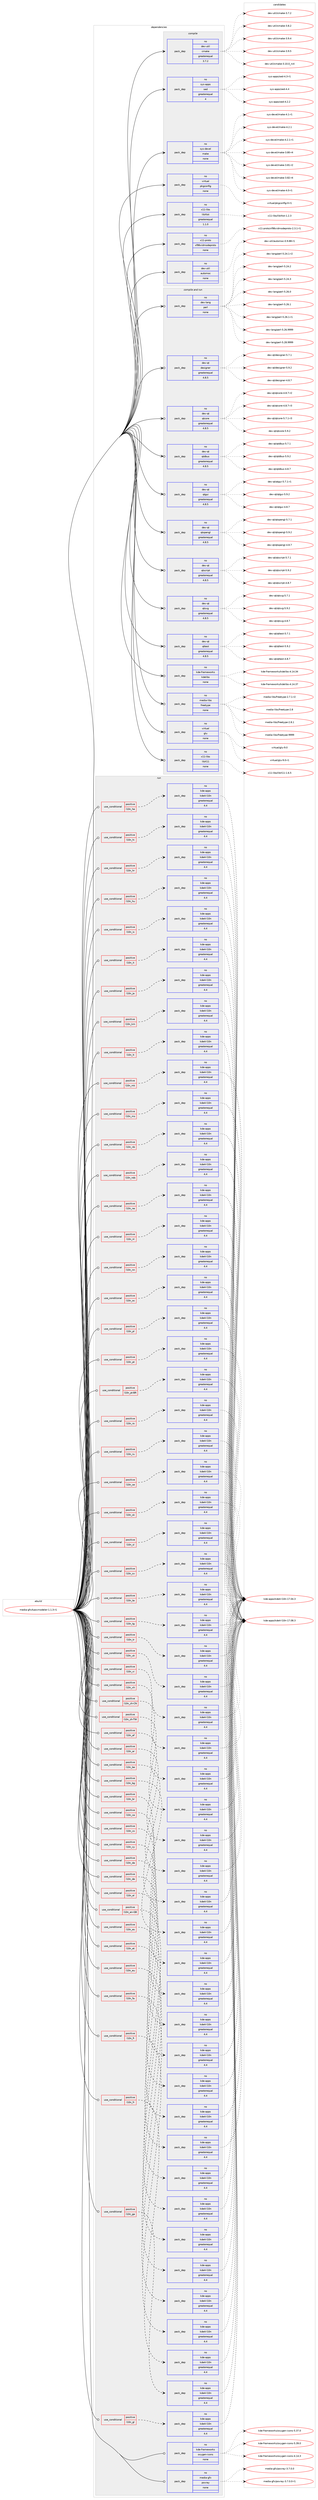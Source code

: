 digraph prolog {

# *************
# Graph options
# *************

newrank=true;
concentrate=true;
compound=true;
graph [rankdir=LR,fontname=Helvetica,fontsize=10,ranksep=1.5];#, ranksep=2.5, nodesep=0.2];
edge  [arrowhead=vee];
node  [fontname=Helvetica,fontsize=10];

# **********
# The ebuild
# **********

subgraph cluster_leftcol {
color=gray;
rank=same;
label=<<i>ebuild</i>>;
id [label="media-gfx/kpovmodeler-1.1.3-r1", color=red, width=4, href="../media-gfx/kpovmodeler-1.1.3-r1.svg"];
}

# ****************
# The dependencies
# ****************

subgraph cluster_midcol {
color=gray;
label=<<i>dependencies</i>>;
subgraph cluster_compile {
fillcolor="#eeeeee";
style=filled;
label=<<i>compile</i>>;
subgraph pack262417 {
dependency355989 [label=<<TABLE BORDER="0" CELLBORDER="1" CELLSPACING="0" CELLPADDING="4" WIDTH="220"><TR><TD ROWSPAN="6" CELLPADDING="30">pack_dep</TD></TR><TR><TD WIDTH="110">no</TD></TR><TR><TD>dev-util</TD></TR><TR><TD>automoc</TD></TR><TR><TD>none</TD></TR><TR><TD></TD></TR></TABLE>>, shape=none, color=blue];
}
id:e -> dependency355989:w [weight=20,style="solid",arrowhead="vee"];
subgraph pack262418 {
dependency355990 [label=<<TABLE BORDER="0" CELLBORDER="1" CELLSPACING="0" CELLPADDING="4" WIDTH="220"><TR><TD ROWSPAN="6" CELLPADDING="30">pack_dep</TD></TR><TR><TD WIDTH="110">no</TD></TR><TR><TD>dev-util</TD></TR><TR><TD>cmake</TD></TR><TR><TD>greaterequal</TD></TR><TR><TD>3.7.2</TD></TR></TABLE>>, shape=none, color=blue];
}
id:e -> dependency355990:w [weight=20,style="solid",arrowhead="vee"];
subgraph pack262419 {
dependency355991 [label=<<TABLE BORDER="0" CELLBORDER="1" CELLSPACING="0" CELLPADDING="4" WIDTH="220"><TR><TD ROWSPAN="6" CELLPADDING="30">pack_dep</TD></TR><TR><TD WIDTH="110">no</TD></TR><TR><TD>sys-apps</TD></TR><TR><TD>sed</TD></TR><TR><TD>greaterequal</TD></TR><TR><TD>4</TD></TR></TABLE>>, shape=none, color=blue];
}
id:e -> dependency355991:w [weight=20,style="solid",arrowhead="vee"];
subgraph pack262420 {
dependency355992 [label=<<TABLE BORDER="0" CELLBORDER="1" CELLSPACING="0" CELLPADDING="4" WIDTH="220"><TR><TD ROWSPAN="6" CELLPADDING="30">pack_dep</TD></TR><TR><TD WIDTH="110">no</TD></TR><TR><TD>sys-devel</TD></TR><TR><TD>make</TD></TR><TR><TD>none</TD></TR><TR><TD></TD></TR></TABLE>>, shape=none, color=blue];
}
id:e -> dependency355992:w [weight=20,style="solid",arrowhead="vee"];
subgraph pack262421 {
dependency355993 [label=<<TABLE BORDER="0" CELLBORDER="1" CELLSPACING="0" CELLPADDING="4" WIDTH="220"><TR><TD ROWSPAN="6" CELLPADDING="30">pack_dep</TD></TR><TR><TD WIDTH="110">no</TD></TR><TR><TD>virtual</TD></TR><TR><TD>pkgconfig</TD></TR><TR><TD>none</TD></TR><TR><TD></TD></TR></TABLE>>, shape=none, color=blue];
}
id:e -> dependency355993:w [weight=20,style="solid",arrowhead="vee"];
subgraph pack262422 {
dependency355994 [label=<<TABLE BORDER="0" CELLBORDER="1" CELLSPACING="0" CELLPADDING="4" WIDTH="220"><TR><TD ROWSPAN="6" CELLPADDING="30">pack_dep</TD></TR><TR><TD WIDTH="110">no</TD></TR><TR><TD>x11-libs</TD></TR><TR><TD>libXtst</TD></TR><TR><TD>greaterequal</TD></TR><TR><TD>1.1.0</TD></TR></TABLE>>, shape=none, color=blue];
}
id:e -> dependency355994:w [weight=20,style="solid",arrowhead="vee"];
subgraph pack262423 {
dependency355995 [label=<<TABLE BORDER="0" CELLBORDER="1" CELLSPACING="0" CELLPADDING="4" WIDTH="220"><TR><TD ROWSPAN="6" CELLPADDING="30">pack_dep</TD></TR><TR><TD WIDTH="110">no</TD></TR><TR><TD>x11-proto</TD></TR><TR><TD>xf86vidmodeproto</TD></TR><TR><TD>none</TD></TR><TR><TD></TD></TR></TABLE>>, shape=none, color=blue];
}
id:e -> dependency355995:w [weight=20,style="solid",arrowhead="vee"];
}
subgraph cluster_compileandrun {
fillcolor="#eeeeee";
style=filled;
label=<<i>compile and run</i>>;
subgraph pack262424 {
dependency355996 [label=<<TABLE BORDER="0" CELLBORDER="1" CELLSPACING="0" CELLPADDING="4" WIDTH="220"><TR><TD ROWSPAN="6" CELLPADDING="30">pack_dep</TD></TR><TR><TD WIDTH="110">no</TD></TR><TR><TD>dev-lang</TD></TR><TR><TD>perl</TD></TR><TR><TD>none</TD></TR><TR><TD></TD></TR></TABLE>>, shape=none, color=blue];
}
id:e -> dependency355996:w [weight=20,style="solid",arrowhead="odotvee"];
subgraph pack262425 {
dependency355997 [label=<<TABLE BORDER="0" CELLBORDER="1" CELLSPACING="0" CELLPADDING="4" WIDTH="220"><TR><TD ROWSPAN="6" CELLPADDING="30">pack_dep</TD></TR><TR><TD WIDTH="110">no</TD></TR><TR><TD>dev-qt</TD></TR><TR><TD>designer</TD></TR><TR><TD>greaterequal</TD></TR><TR><TD>4.8.5</TD></TR></TABLE>>, shape=none, color=blue];
}
id:e -> dependency355997:w [weight=20,style="solid",arrowhead="odotvee"];
subgraph pack262426 {
dependency355998 [label=<<TABLE BORDER="0" CELLBORDER="1" CELLSPACING="0" CELLPADDING="4" WIDTH="220"><TR><TD ROWSPAN="6" CELLPADDING="30">pack_dep</TD></TR><TR><TD WIDTH="110">no</TD></TR><TR><TD>dev-qt</TD></TR><TR><TD>qtcore</TD></TR><TR><TD>greaterequal</TD></TR><TR><TD>4.8.5</TD></TR></TABLE>>, shape=none, color=blue];
}
id:e -> dependency355998:w [weight=20,style="solid",arrowhead="odotvee"];
subgraph pack262427 {
dependency355999 [label=<<TABLE BORDER="0" CELLBORDER="1" CELLSPACING="0" CELLPADDING="4" WIDTH="220"><TR><TD ROWSPAN="6" CELLPADDING="30">pack_dep</TD></TR><TR><TD WIDTH="110">no</TD></TR><TR><TD>dev-qt</TD></TR><TR><TD>qtdbus</TD></TR><TR><TD>greaterequal</TD></TR><TR><TD>4.8.5</TD></TR></TABLE>>, shape=none, color=blue];
}
id:e -> dependency355999:w [weight=20,style="solid",arrowhead="odotvee"];
subgraph pack262428 {
dependency356000 [label=<<TABLE BORDER="0" CELLBORDER="1" CELLSPACING="0" CELLPADDING="4" WIDTH="220"><TR><TD ROWSPAN="6" CELLPADDING="30">pack_dep</TD></TR><TR><TD WIDTH="110">no</TD></TR><TR><TD>dev-qt</TD></TR><TR><TD>qtgui</TD></TR><TR><TD>greaterequal</TD></TR><TR><TD>4.8.5</TD></TR></TABLE>>, shape=none, color=blue];
}
id:e -> dependency356000:w [weight=20,style="solid",arrowhead="odotvee"];
subgraph pack262429 {
dependency356001 [label=<<TABLE BORDER="0" CELLBORDER="1" CELLSPACING="0" CELLPADDING="4" WIDTH="220"><TR><TD ROWSPAN="6" CELLPADDING="30">pack_dep</TD></TR><TR><TD WIDTH="110">no</TD></TR><TR><TD>dev-qt</TD></TR><TR><TD>qtopengl</TD></TR><TR><TD>greaterequal</TD></TR><TR><TD>4.8.5</TD></TR></TABLE>>, shape=none, color=blue];
}
id:e -> dependency356001:w [weight=20,style="solid",arrowhead="odotvee"];
subgraph pack262430 {
dependency356002 [label=<<TABLE BORDER="0" CELLBORDER="1" CELLSPACING="0" CELLPADDING="4" WIDTH="220"><TR><TD ROWSPAN="6" CELLPADDING="30">pack_dep</TD></TR><TR><TD WIDTH="110">no</TD></TR><TR><TD>dev-qt</TD></TR><TR><TD>qtscript</TD></TR><TR><TD>greaterequal</TD></TR><TR><TD>4.8.5</TD></TR></TABLE>>, shape=none, color=blue];
}
id:e -> dependency356002:w [weight=20,style="solid",arrowhead="odotvee"];
subgraph pack262431 {
dependency356003 [label=<<TABLE BORDER="0" CELLBORDER="1" CELLSPACING="0" CELLPADDING="4" WIDTH="220"><TR><TD ROWSPAN="6" CELLPADDING="30">pack_dep</TD></TR><TR><TD WIDTH="110">no</TD></TR><TR><TD>dev-qt</TD></TR><TR><TD>qtsvg</TD></TR><TR><TD>greaterequal</TD></TR><TR><TD>4.8.5</TD></TR></TABLE>>, shape=none, color=blue];
}
id:e -> dependency356003:w [weight=20,style="solid",arrowhead="odotvee"];
subgraph pack262432 {
dependency356004 [label=<<TABLE BORDER="0" CELLBORDER="1" CELLSPACING="0" CELLPADDING="4" WIDTH="220"><TR><TD ROWSPAN="6" CELLPADDING="30">pack_dep</TD></TR><TR><TD WIDTH="110">no</TD></TR><TR><TD>dev-qt</TD></TR><TR><TD>qttest</TD></TR><TR><TD>greaterequal</TD></TR><TR><TD>4.8.5</TD></TR></TABLE>>, shape=none, color=blue];
}
id:e -> dependency356004:w [weight=20,style="solid",arrowhead="odotvee"];
subgraph pack262433 {
dependency356005 [label=<<TABLE BORDER="0" CELLBORDER="1" CELLSPACING="0" CELLPADDING="4" WIDTH="220"><TR><TD ROWSPAN="6" CELLPADDING="30">pack_dep</TD></TR><TR><TD WIDTH="110">no</TD></TR><TR><TD>kde-frameworks</TD></TR><TR><TD>kdelibs</TD></TR><TR><TD>none</TD></TR><TR><TD></TD></TR></TABLE>>, shape=none, color=blue];
}
id:e -> dependency356005:w [weight=20,style="solid",arrowhead="odotvee"];
subgraph pack262434 {
dependency356006 [label=<<TABLE BORDER="0" CELLBORDER="1" CELLSPACING="0" CELLPADDING="4" WIDTH="220"><TR><TD ROWSPAN="6" CELLPADDING="30">pack_dep</TD></TR><TR><TD WIDTH="110">no</TD></TR><TR><TD>media-libs</TD></TR><TR><TD>freetype</TD></TR><TR><TD>none</TD></TR><TR><TD></TD></TR></TABLE>>, shape=none, color=blue];
}
id:e -> dependency356006:w [weight=20,style="solid",arrowhead="odotvee"];
subgraph pack262435 {
dependency356007 [label=<<TABLE BORDER="0" CELLBORDER="1" CELLSPACING="0" CELLPADDING="4" WIDTH="220"><TR><TD ROWSPAN="6" CELLPADDING="30">pack_dep</TD></TR><TR><TD WIDTH="110">no</TD></TR><TR><TD>virtual</TD></TR><TR><TD>glu</TD></TR><TR><TD>none</TD></TR><TR><TD></TD></TR></TABLE>>, shape=none, color=blue];
}
id:e -> dependency356007:w [weight=20,style="solid",arrowhead="odotvee"];
subgraph pack262436 {
dependency356008 [label=<<TABLE BORDER="0" CELLBORDER="1" CELLSPACING="0" CELLPADDING="4" WIDTH="220"><TR><TD ROWSPAN="6" CELLPADDING="30">pack_dep</TD></TR><TR><TD WIDTH="110">no</TD></TR><TR><TD>x11-libs</TD></TR><TR><TD>libX11</TD></TR><TR><TD>none</TD></TR><TR><TD></TD></TR></TABLE>>, shape=none, color=blue];
}
id:e -> dependency356008:w [weight=20,style="solid",arrowhead="odotvee"];
}
subgraph cluster_run {
fillcolor="#eeeeee";
style=filled;
label=<<i>run</i>>;
subgraph cond88143 {
dependency356009 [label=<<TABLE BORDER="0" CELLBORDER="1" CELLSPACING="0" CELLPADDING="4"><TR><TD ROWSPAN="3" CELLPADDING="10">use_conditional</TD></TR><TR><TD>positive</TD></TR><TR><TD>l10n_af</TD></TR></TABLE>>, shape=none, color=red];
subgraph pack262437 {
dependency356010 [label=<<TABLE BORDER="0" CELLBORDER="1" CELLSPACING="0" CELLPADDING="4" WIDTH="220"><TR><TD ROWSPAN="6" CELLPADDING="30">pack_dep</TD></TR><TR><TD WIDTH="110">no</TD></TR><TR><TD>kde-apps</TD></TR><TR><TD>kde4-l10n</TD></TR><TR><TD>greaterequal</TD></TR><TR><TD>4.4</TD></TR></TABLE>>, shape=none, color=blue];
}
dependency356009:e -> dependency356010:w [weight=20,style="dashed",arrowhead="vee"];
}
id:e -> dependency356009:w [weight=20,style="solid",arrowhead="odot"];
subgraph cond88144 {
dependency356011 [label=<<TABLE BORDER="0" CELLBORDER="1" CELLSPACING="0" CELLPADDING="4"><TR><TD ROWSPAN="3" CELLPADDING="10">use_conditional</TD></TR><TR><TD>positive</TD></TR><TR><TD>l10n_ar</TD></TR></TABLE>>, shape=none, color=red];
subgraph pack262438 {
dependency356012 [label=<<TABLE BORDER="0" CELLBORDER="1" CELLSPACING="0" CELLPADDING="4" WIDTH="220"><TR><TD ROWSPAN="6" CELLPADDING="30">pack_dep</TD></TR><TR><TD WIDTH="110">no</TD></TR><TR><TD>kde-apps</TD></TR><TR><TD>kde4-l10n</TD></TR><TR><TD>greaterequal</TD></TR><TR><TD>4.4</TD></TR></TABLE>>, shape=none, color=blue];
}
dependency356011:e -> dependency356012:w [weight=20,style="dashed",arrowhead="vee"];
}
id:e -> dependency356011:w [weight=20,style="solid",arrowhead="odot"];
subgraph cond88145 {
dependency356013 [label=<<TABLE BORDER="0" CELLBORDER="1" CELLSPACING="0" CELLPADDING="4"><TR><TD ROWSPAN="3" CELLPADDING="10">use_conditional</TD></TR><TR><TD>positive</TD></TR><TR><TD>l10n_be</TD></TR></TABLE>>, shape=none, color=red];
subgraph pack262439 {
dependency356014 [label=<<TABLE BORDER="0" CELLBORDER="1" CELLSPACING="0" CELLPADDING="4" WIDTH="220"><TR><TD ROWSPAN="6" CELLPADDING="30">pack_dep</TD></TR><TR><TD WIDTH="110">no</TD></TR><TR><TD>kde-apps</TD></TR><TR><TD>kde4-l10n</TD></TR><TR><TD>greaterequal</TD></TR><TR><TD>4.4</TD></TR></TABLE>>, shape=none, color=blue];
}
dependency356013:e -> dependency356014:w [weight=20,style="dashed",arrowhead="vee"];
}
id:e -> dependency356013:w [weight=20,style="solid",arrowhead="odot"];
subgraph cond88146 {
dependency356015 [label=<<TABLE BORDER="0" CELLBORDER="1" CELLSPACING="0" CELLPADDING="4"><TR><TD ROWSPAN="3" CELLPADDING="10">use_conditional</TD></TR><TR><TD>positive</TD></TR><TR><TD>l10n_bg</TD></TR></TABLE>>, shape=none, color=red];
subgraph pack262440 {
dependency356016 [label=<<TABLE BORDER="0" CELLBORDER="1" CELLSPACING="0" CELLPADDING="4" WIDTH="220"><TR><TD ROWSPAN="6" CELLPADDING="30">pack_dep</TD></TR><TR><TD WIDTH="110">no</TD></TR><TR><TD>kde-apps</TD></TR><TR><TD>kde4-l10n</TD></TR><TR><TD>greaterequal</TD></TR><TR><TD>4.4</TD></TR></TABLE>>, shape=none, color=blue];
}
dependency356015:e -> dependency356016:w [weight=20,style="dashed",arrowhead="vee"];
}
id:e -> dependency356015:w [weight=20,style="solid",arrowhead="odot"];
subgraph cond88147 {
dependency356017 [label=<<TABLE BORDER="0" CELLBORDER="1" CELLSPACING="0" CELLPADDING="4"><TR><TD ROWSPAN="3" CELLPADDING="10">use_conditional</TD></TR><TR><TD>positive</TD></TR><TR><TD>l10n_br</TD></TR></TABLE>>, shape=none, color=red];
subgraph pack262441 {
dependency356018 [label=<<TABLE BORDER="0" CELLBORDER="1" CELLSPACING="0" CELLPADDING="4" WIDTH="220"><TR><TD ROWSPAN="6" CELLPADDING="30">pack_dep</TD></TR><TR><TD WIDTH="110">no</TD></TR><TR><TD>kde-apps</TD></TR><TR><TD>kde4-l10n</TD></TR><TR><TD>greaterequal</TD></TR><TR><TD>4.4</TD></TR></TABLE>>, shape=none, color=blue];
}
dependency356017:e -> dependency356018:w [weight=20,style="dashed",arrowhead="vee"];
}
id:e -> dependency356017:w [weight=20,style="solid",arrowhead="odot"];
subgraph cond88148 {
dependency356019 [label=<<TABLE BORDER="0" CELLBORDER="1" CELLSPACING="0" CELLPADDING="4"><TR><TD ROWSPAN="3" CELLPADDING="10">use_conditional</TD></TR><TR><TD>positive</TD></TR><TR><TD>l10n_ca</TD></TR></TABLE>>, shape=none, color=red];
subgraph pack262442 {
dependency356020 [label=<<TABLE BORDER="0" CELLBORDER="1" CELLSPACING="0" CELLPADDING="4" WIDTH="220"><TR><TD ROWSPAN="6" CELLPADDING="30">pack_dep</TD></TR><TR><TD WIDTH="110">no</TD></TR><TR><TD>kde-apps</TD></TR><TR><TD>kde4-l10n</TD></TR><TR><TD>greaterequal</TD></TR><TR><TD>4.4</TD></TR></TABLE>>, shape=none, color=blue];
}
dependency356019:e -> dependency356020:w [weight=20,style="dashed",arrowhead="vee"];
}
id:e -> dependency356019:w [weight=20,style="solid",arrowhead="odot"];
subgraph cond88149 {
dependency356021 [label=<<TABLE BORDER="0" CELLBORDER="1" CELLSPACING="0" CELLPADDING="4"><TR><TD ROWSPAN="3" CELLPADDING="10">use_conditional</TD></TR><TR><TD>positive</TD></TR><TR><TD>l10n_cs</TD></TR></TABLE>>, shape=none, color=red];
subgraph pack262443 {
dependency356022 [label=<<TABLE BORDER="0" CELLBORDER="1" CELLSPACING="0" CELLPADDING="4" WIDTH="220"><TR><TD ROWSPAN="6" CELLPADDING="30">pack_dep</TD></TR><TR><TD WIDTH="110">no</TD></TR><TR><TD>kde-apps</TD></TR><TR><TD>kde4-l10n</TD></TR><TR><TD>greaterequal</TD></TR><TR><TD>4.4</TD></TR></TABLE>>, shape=none, color=blue];
}
dependency356021:e -> dependency356022:w [weight=20,style="dashed",arrowhead="vee"];
}
id:e -> dependency356021:w [weight=20,style="solid",arrowhead="odot"];
subgraph cond88150 {
dependency356023 [label=<<TABLE BORDER="0" CELLBORDER="1" CELLSPACING="0" CELLPADDING="4"><TR><TD ROWSPAN="3" CELLPADDING="10">use_conditional</TD></TR><TR><TD>positive</TD></TR><TR><TD>l10n_cy</TD></TR></TABLE>>, shape=none, color=red];
subgraph pack262444 {
dependency356024 [label=<<TABLE BORDER="0" CELLBORDER="1" CELLSPACING="0" CELLPADDING="4" WIDTH="220"><TR><TD ROWSPAN="6" CELLPADDING="30">pack_dep</TD></TR><TR><TD WIDTH="110">no</TD></TR><TR><TD>kde-apps</TD></TR><TR><TD>kde4-l10n</TD></TR><TR><TD>greaterequal</TD></TR><TR><TD>4.4</TD></TR></TABLE>>, shape=none, color=blue];
}
dependency356023:e -> dependency356024:w [weight=20,style="dashed",arrowhead="vee"];
}
id:e -> dependency356023:w [weight=20,style="solid",arrowhead="odot"];
subgraph cond88151 {
dependency356025 [label=<<TABLE BORDER="0" CELLBORDER="1" CELLSPACING="0" CELLPADDING="4"><TR><TD ROWSPAN="3" CELLPADDING="10">use_conditional</TD></TR><TR><TD>positive</TD></TR><TR><TD>l10n_da</TD></TR></TABLE>>, shape=none, color=red];
subgraph pack262445 {
dependency356026 [label=<<TABLE BORDER="0" CELLBORDER="1" CELLSPACING="0" CELLPADDING="4" WIDTH="220"><TR><TD ROWSPAN="6" CELLPADDING="30">pack_dep</TD></TR><TR><TD WIDTH="110">no</TD></TR><TR><TD>kde-apps</TD></TR><TR><TD>kde4-l10n</TD></TR><TR><TD>greaterequal</TD></TR><TR><TD>4.4</TD></TR></TABLE>>, shape=none, color=blue];
}
dependency356025:e -> dependency356026:w [weight=20,style="dashed",arrowhead="vee"];
}
id:e -> dependency356025:w [weight=20,style="solid",arrowhead="odot"];
subgraph cond88152 {
dependency356027 [label=<<TABLE BORDER="0" CELLBORDER="1" CELLSPACING="0" CELLPADDING="4"><TR><TD ROWSPAN="3" CELLPADDING="10">use_conditional</TD></TR><TR><TD>positive</TD></TR><TR><TD>l10n_de</TD></TR></TABLE>>, shape=none, color=red];
subgraph pack262446 {
dependency356028 [label=<<TABLE BORDER="0" CELLBORDER="1" CELLSPACING="0" CELLPADDING="4" WIDTH="220"><TR><TD ROWSPAN="6" CELLPADDING="30">pack_dep</TD></TR><TR><TD WIDTH="110">no</TD></TR><TR><TD>kde-apps</TD></TR><TR><TD>kde4-l10n</TD></TR><TR><TD>greaterequal</TD></TR><TR><TD>4.4</TD></TR></TABLE>>, shape=none, color=blue];
}
dependency356027:e -> dependency356028:w [weight=20,style="dashed",arrowhead="vee"];
}
id:e -> dependency356027:w [weight=20,style="solid",arrowhead="odot"];
subgraph cond88153 {
dependency356029 [label=<<TABLE BORDER="0" CELLBORDER="1" CELLSPACING="0" CELLPADDING="4"><TR><TD ROWSPAN="3" CELLPADDING="10">use_conditional</TD></TR><TR><TD>positive</TD></TR><TR><TD>l10n_el</TD></TR></TABLE>>, shape=none, color=red];
subgraph pack262447 {
dependency356030 [label=<<TABLE BORDER="0" CELLBORDER="1" CELLSPACING="0" CELLPADDING="4" WIDTH="220"><TR><TD ROWSPAN="6" CELLPADDING="30">pack_dep</TD></TR><TR><TD WIDTH="110">no</TD></TR><TR><TD>kde-apps</TD></TR><TR><TD>kde4-l10n</TD></TR><TR><TD>greaterequal</TD></TR><TR><TD>4.4</TD></TR></TABLE>>, shape=none, color=blue];
}
dependency356029:e -> dependency356030:w [weight=20,style="dashed",arrowhead="vee"];
}
id:e -> dependency356029:w [weight=20,style="solid",arrowhead="odot"];
subgraph cond88154 {
dependency356031 [label=<<TABLE BORDER="0" CELLBORDER="1" CELLSPACING="0" CELLPADDING="4"><TR><TD ROWSPAN="3" CELLPADDING="10">use_conditional</TD></TR><TR><TD>positive</TD></TR><TR><TD>l10n_en-GB</TD></TR></TABLE>>, shape=none, color=red];
subgraph pack262448 {
dependency356032 [label=<<TABLE BORDER="0" CELLBORDER="1" CELLSPACING="0" CELLPADDING="4" WIDTH="220"><TR><TD ROWSPAN="6" CELLPADDING="30">pack_dep</TD></TR><TR><TD WIDTH="110">no</TD></TR><TR><TD>kde-apps</TD></TR><TR><TD>kde4-l10n</TD></TR><TR><TD>greaterequal</TD></TR><TR><TD>4.4</TD></TR></TABLE>>, shape=none, color=blue];
}
dependency356031:e -> dependency356032:w [weight=20,style="dashed",arrowhead="vee"];
}
id:e -> dependency356031:w [weight=20,style="solid",arrowhead="odot"];
subgraph cond88155 {
dependency356033 [label=<<TABLE BORDER="0" CELLBORDER="1" CELLSPACING="0" CELLPADDING="4"><TR><TD ROWSPAN="3" CELLPADDING="10">use_conditional</TD></TR><TR><TD>positive</TD></TR><TR><TD>l10n_es</TD></TR></TABLE>>, shape=none, color=red];
subgraph pack262449 {
dependency356034 [label=<<TABLE BORDER="0" CELLBORDER="1" CELLSPACING="0" CELLPADDING="4" WIDTH="220"><TR><TD ROWSPAN="6" CELLPADDING="30">pack_dep</TD></TR><TR><TD WIDTH="110">no</TD></TR><TR><TD>kde-apps</TD></TR><TR><TD>kde4-l10n</TD></TR><TR><TD>greaterequal</TD></TR><TR><TD>4.4</TD></TR></TABLE>>, shape=none, color=blue];
}
dependency356033:e -> dependency356034:w [weight=20,style="dashed",arrowhead="vee"];
}
id:e -> dependency356033:w [weight=20,style="solid",arrowhead="odot"];
subgraph cond88156 {
dependency356035 [label=<<TABLE BORDER="0" CELLBORDER="1" CELLSPACING="0" CELLPADDING="4"><TR><TD ROWSPAN="3" CELLPADDING="10">use_conditional</TD></TR><TR><TD>positive</TD></TR><TR><TD>l10n_et</TD></TR></TABLE>>, shape=none, color=red];
subgraph pack262450 {
dependency356036 [label=<<TABLE BORDER="0" CELLBORDER="1" CELLSPACING="0" CELLPADDING="4" WIDTH="220"><TR><TD ROWSPAN="6" CELLPADDING="30">pack_dep</TD></TR><TR><TD WIDTH="110">no</TD></TR><TR><TD>kde-apps</TD></TR><TR><TD>kde4-l10n</TD></TR><TR><TD>greaterequal</TD></TR><TR><TD>4.4</TD></TR></TABLE>>, shape=none, color=blue];
}
dependency356035:e -> dependency356036:w [weight=20,style="dashed",arrowhead="vee"];
}
id:e -> dependency356035:w [weight=20,style="solid",arrowhead="odot"];
subgraph cond88157 {
dependency356037 [label=<<TABLE BORDER="0" CELLBORDER="1" CELLSPACING="0" CELLPADDING="4"><TR><TD ROWSPAN="3" CELLPADDING="10">use_conditional</TD></TR><TR><TD>positive</TD></TR><TR><TD>l10n_eu</TD></TR></TABLE>>, shape=none, color=red];
subgraph pack262451 {
dependency356038 [label=<<TABLE BORDER="0" CELLBORDER="1" CELLSPACING="0" CELLPADDING="4" WIDTH="220"><TR><TD ROWSPAN="6" CELLPADDING="30">pack_dep</TD></TR><TR><TD WIDTH="110">no</TD></TR><TR><TD>kde-apps</TD></TR><TR><TD>kde4-l10n</TD></TR><TR><TD>greaterequal</TD></TR><TR><TD>4.4</TD></TR></TABLE>>, shape=none, color=blue];
}
dependency356037:e -> dependency356038:w [weight=20,style="dashed",arrowhead="vee"];
}
id:e -> dependency356037:w [weight=20,style="solid",arrowhead="odot"];
subgraph cond88158 {
dependency356039 [label=<<TABLE BORDER="0" CELLBORDER="1" CELLSPACING="0" CELLPADDING="4"><TR><TD ROWSPAN="3" CELLPADDING="10">use_conditional</TD></TR><TR><TD>positive</TD></TR><TR><TD>l10n_fa</TD></TR></TABLE>>, shape=none, color=red];
subgraph pack262452 {
dependency356040 [label=<<TABLE BORDER="0" CELLBORDER="1" CELLSPACING="0" CELLPADDING="4" WIDTH="220"><TR><TD ROWSPAN="6" CELLPADDING="30">pack_dep</TD></TR><TR><TD WIDTH="110">no</TD></TR><TR><TD>kde-apps</TD></TR><TR><TD>kde4-l10n</TD></TR><TR><TD>greaterequal</TD></TR><TR><TD>4.4</TD></TR></TABLE>>, shape=none, color=blue];
}
dependency356039:e -> dependency356040:w [weight=20,style="dashed",arrowhead="vee"];
}
id:e -> dependency356039:w [weight=20,style="solid",arrowhead="odot"];
subgraph cond88159 {
dependency356041 [label=<<TABLE BORDER="0" CELLBORDER="1" CELLSPACING="0" CELLPADDING="4"><TR><TD ROWSPAN="3" CELLPADDING="10">use_conditional</TD></TR><TR><TD>positive</TD></TR><TR><TD>l10n_fi</TD></TR></TABLE>>, shape=none, color=red];
subgraph pack262453 {
dependency356042 [label=<<TABLE BORDER="0" CELLBORDER="1" CELLSPACING="0" CELLPADDING="4" WIDTH="220"><TR><TD ROWSPAN="6" CELLPADDING="30">pack_dep</TD></TR><TR><TD WIDTH="110">no</TD></TR><TR><TD>kde-apps</TD></TR><TR><TD>kde4-l10n</TD></TR><TR><TD>greaterequal</TD></TR><TR><TD>4.4</TD></TR></TABLE>>, shape=none, color=blue];
}
dependency356041:e -> dependency356042:w [weight=20,style="dashed",arrowhead="vee"];
}
id:e -> dependency356041:w [weight=20,style="solid",arrowhead="odot"];
subgraph cond88160 {
dependency356043 [label=<<TABLE BORDER="0" CELLBORDER="1" CELLSPACING="0" CELLPADDING="4"><TR><TD ROWSPAN="3" CELLPADDING="10">use_conditional</TD></TR><TR><TD>positive</TD></TR><TR><TD>l10n_fr</TD></TR></TABLE>>, shape=none, color=red];
subgraph pack262454 {
dependency356044 [label=<<TABLE BORDER="0" CELLBORDER="1" CELLSPACING="0" CELLPADDING="4" WIDTH="220"><TR><TD ROWSPAN="6" CELLPADDING="30">pack_dep</TD></TR><TR><TD WIDTH="110">no</TD></TR><TR><TD>kde-apps</TD></TR><TR><TD>kde4-l10n</TD></TR><TR><TD>greaterequal</TD></TR><TR><TD>4.4</TD></TR></TABLE>>, shape=none, color=blue];
}
dependency356043:e -> dependency356044:w [weight=20,style="dashed",arrowhead="vee"];
}
id:e -> dependency356043:w [weight=20,style="solid",arrowhead="odot"];
subgraph cond88161 {
dependency356045 [label=<<TABLE BORDER="0" CELLBORDER="1" CELLSPACING="0" CELLPADDING="4"><TR><TD ROWSPAN="3" CELLPADDING="10">use_conditional</TD></TR><TR><TD>positive</TD></TR><TR><TD>l10n_ga</TD></TR></TABLE>>, shape=none, color=red];
subgraph pack262455 {
dependency356046 [label=<<TABLE BORDER="0" CELLBORDER="1" CELLSPACING="0" CELLPADDING="4" WIDTH="220"><TR><TD ROWSPAN="6" CELLPADDING="30">pack_dep</TD></TR><TR><TD WIDTH="110">no</TD></TR><TR><TD>kde-apps</TD></TR><TR><TD>kde4-l10n</TD></TR><TR><TD>greaterequal</TD></TR><TR><TD>4.4</TD></TR></TABLE>>, shape=none, color=blue];
}
dependency356045:e -> dependency356046:w [weight=20,style="dashed",arrowhead="vee"];
}
id:e -> dependency356045:w [weight=20,style="solid",arrowhead="odot"];
subgraph cond88162 {
dependency356047 [label=<<TABLE BORDER="0" CELLBORDER="1" CELLSPACING="0" CELLPADDING="4"><TR><TD ROWSPAN="3" CELLPADDING="10">use_conditional</TD></TR><TR><TD>positive</TD></TR><TR><TD>l10n_gl</TD></TR></TABLE>>, shape=none, color=red];
subgraph pack262456 {
dependency356048 [label=<<TABLE BORDER="0" CELLBORDER="1" CELLSPACING="0" CELLPADDING="4" WIDTH="220"><TR><TD ROWSPAN="6" CELLPADDING="30">pack_dep</TD></TR><TR><TD WIDTH="110">no</TD></TR><TR><TD>kde-apps</TD></TR><TR><TD>kde4-l10n</TD></TR><TR><TD>greaterequal</TD></TR><TR><TD>4.4</TD></TR></TABLE>>, shape=none, color=blue];
}
dependency356047:e -> dependency356048:w [weight=20,style="dashed",arrowhead="vee"];
}
id:e -> dependency356047:w [weight=20,style="solid",arrowhead="odot"];
subgraph cond88163 {
dependency356049 [label=<<TABLE BORDER="0" CELLBORDER="1" CELLSPACING="0" CELLPADDING="4"><TR><TD ROWSPAN="3" CELLPADDING="10">use_conditional</TD></TR><TR><TD>positive</TD></TR><TR><TD>l10n_he</TD></TR></TABLE>>, shape=none, color=red];
subgraph pack262457 {
dependency356050 [label=<<TABLE BORDER="0" CELLBORDER="1" CELLSPACING="0" CELLPADDING="4" WIDTH="220"><TR><TD ROWSPAN="6" CELLPADDING="30">pack_dep</TD></TR><TR><TD WIDTH="110">no</TD></TR><TR><TD>kde-apps</TD></TR><TR><TD>kde4-l10n</TD></TR><TR><TD>greaterequal</TD></TR><TR><TD>4.4</TD></TR></TABLE>>, shape=none, color=blue];
}
dependency356049:e -> dependency356050:w [weight=20,style="dashed",arrowhead="vee"];
}
id:e -> dependency356049:w [weight=20,style="solid",arrowhead="odot"];
subgraph cond88164 {
dependency356051 [label=<<TABLE BORDER="0" CELLBORDER="1" CELLSPACING="0" CELLPADDING="4"><TR><TD ROWSPAN="3" CELLPADDING="10">use_conditional</TD></TR><TR><TD>positive</TD></TR><TR><TD>l10n_hi</TD></TR></TABLE>>, shape=none, color=red];
subgraph pack262458 {
dependency356052 [label=<<TABLE BORDER="0" CELLBORDER="1" CELLSPACING="0" CELLPADDING="4" WIDTH="220"><TR><TD ROWSPAN="6" CELLPADDING="30">pack_dep</TD></TR><TR><TD WIDTH="110">no</TD></TR><TR><TD>kde-apps</TD></TR><TR><TD>kde4-l10n</TD></TR><TR><TD>greaterequal</TD></TR><TR><TD>4.4</TD></TR></TABLE>>, shape=none, color=blue];
}
dependency356051:e -> dependency356052:w [weight=20,style="dashed",arrowhead="vee"];
}
id:e -> dependency356051:w [weight=20,style="solid",arrowhead="odot"];
subgraph cond88165 {
dependency356053 [label=<<TABLE BORDER="0" CELLBORDER="1" CELLSPACING="0" CELLPADDING="4"><TR><TD ROWSPAN="3" CELLPADDING="10">use_conditional</TD></TR><TR><TD>positive</TD></TR><TR><TD>l10n_hr</TD></TR></TABLE>>, shape=none, color=red];
subgraph pack262459 {
dependency356054 [label=<<TABLE BORDER="0" CELLBORDER="1" CELLSPACING="0" CELLPADDING="4" WIDTH="220"><TR><TD ROWSPAN="6" CELLPADDING="30">pack_dep</TD></TR><TR><TD WIDTH="110">no</TD></TR><TR><TD>kde-apps</TD></TR><TR><TD>kde4-l10n</TD></TR><TR><TD>greaterequal</TD></TR><TR><TD>4.4</TD></TR></TABLE>>, shape=none, color=blue];
}
dependency356053:e -> dependency356054:w [weight=20,style="dashed",arrowhead="vee"];
}
id:e -> dependency356053:w [weight=20,style="solid",arrowhead="odot"];
subgraph cond88166 {
dependency356055 [label=<<TABLE BORDER="0" CELLBORDER="1" CELLSPACING="0" CELLPADDING="4"><TR><TD ROWSPAN="3" CELLPADDING="10">use_conditional</TD></TR><TR><TD>positive</TD></TR><TR><TD>l10n_hu</TD></TR></TABLE>>, shape=none, color=red];
subgraph pack262460 {
dependency356056 [label=<<TABLE BORDER="0" CELLBORDER="1" CELLSPACING="0" CELLPADDING="4" WIDTH="220"><TR><TD ROWSPAN="6" CELLPADDING="30">pack_dep</TD></TR><TR><TD WIDTH="110">no</TD></TR><TR><TD>kde-apps</TD></TR><TR><TD>kde4-l10n</TD></TR><TR><TD>greaterequal</TD></TR><TR><TD>4.4</TD></TR></TABLE>>, shape=none, color=blue];
}
dependency356055:e -> dependency356056:w [weight=20,style="dashed",arrowhead="vee"];
}
id:e -> dependency356055:w [weight=20,style="solid",arrowhead="odot"];
subgraph cond88167 {
dependency356057 [label=<<TABLE BORDER="0" CELLBORDER="1" CELLSPACING="0" CELLPADDING="4"><TR><TD ROWSPAN="3" CELLPADDING="10">use_conditional</TD></TR><TR><TD>positive</TD></TR><TR><TD>l10n_is</TD></TR></TABLE>>, shape=none, color=red];
subgraph pack262461 {
dependency356058 [label=<<TABLE BORDER="0" CELLBORDER="1" CELLSPACING="0" CELLPADDING="4" WIDTH="220"><TR><TD ROWSPAN="6" CELLPADDING="30">pack_dep</TD></TR><TR><TD WIDTH="110">no</TD></TR><TR><TD>kde-apps</TD></TR><TR><TD>kde4-l10n</TD></TR><TR><TD>greaterequal</TD></TR><TR><TD>4.4</TD></TR></TABLE>>, shape=none, color=blue];
}
dependency356057:e -> dependency356058:w [weight=20,style="dashed",arrowhead="vee"];
}
id:e -> dependency356057:w [weight=20,style="solid",arrowhead="odot"];
subgraph cond88168 {
dependency356059 [label=<<TABLE BORDER="0" CELLBORDER="1" CELLSPACING="0" CELLPADDING="4"><TR><TD ROWSPAN="3" CELLPADDING="10">use_conditional</TD></TR><TR><TD>positive</TD></TR><TR><TD>l10n_it</TD></TR></TABLE>>, shape=none, color=red];
subgraph pack262462 {
dependency356060 [label=<<TABLE BORDER="0" CELLBORDER="1" CELLSPACING="0" CELLPADDING="4" WIDTH="220"><TR><TD ROWSPAN="6" CELLPADDING="30">pack_dep</TD></TR><TR><TD WIDTH="110">no</TD></TR><TR><TD>kde-apps</TD></TR><TR><TD>kde4-l10n</TD></TR><TR><TD>greaterequal</TD></TR><TR><TD>4.4</TD></TR></TABLE>>, shape=none, color=blue];
}
dependency356059:e -> dependency356060:w [weight=20,style="dashed",arrowhead="vee"];
}
id:e -> dependency356059:w [weight=20,style="solid",arrowhead="odot"];
subgraph cond88169 {
dependency356061 [label=<<TABLE BORDER="0" CELLBORDER="1" CELLSPACING="0" CELLPADDING="4"><TR><TD ROWSPAN="3" CELLPADDING="10">use_conditional</TD></TR><TR><TD>positive</TD></TR><TR><TD>l10n_ja</TD></TR></TABLE>>, shape=none, color=red];
subgraph pack262463 {
dependency356062 [label=<<TABLE BORDER="0" CELLBORDER="1" CELLSPACING="0" CELLPADDING="4" WIDTH="220"><TR><TD ROWSPAN="6" CELLPADDING="30">pack_dep</TD></TR><TR><TD WIDTH="110">no</TD></TR><TR><TD>kde-apps</TD></TR><TR><TD>kde4-l10n</TD></TR><TR><TD>greaterequal</TD></TR><TR><TD>4.4</TD></TR></TABLE>>, shape=none, color=blue];
}
dependency356061:e -> dependency356062:w [weight=20,style="dashed",arrowhead="vee"];
}
id:e -> dependency356061:w [weight=20,style="solid",arrowhead="odot"];
subgraph cond88170 {
dependency356063 [label=<<TABLE BORDER="0" CELLBORDER="1" CELLSPACING="0" CELLPADDING="4"><TR><TD ROWSPAN="3" CELLPADDING="10">use_conditional</TD></TR><TR><TD>positive</TD></TR><TR><TD>l10n_km</TD></TR></TABLE>>, shape=none, color=red];
subgraph pack262464 {
dependency356064 [label=<<TABLE BORDER="0" CELLBORDER="1" CELLSPACING="0" CELLPADDING="4" WIDTH="220"><TR><TD ROWSPAN="6" CELLPADDING="30">pack_dep</TD></TR><TR><TD WIDTH="110">no</TD></TR><TR><TD>kde-apps</TD></TR><TR><TD>kde4-l10n</TD></TR><TR><TD>greaterequal</TD></TR><TR><TD>4.4</TD></TR></TABLE>>, shape=none, color=blue];
}
dependency356063:e -> dependency356064:w [weight=20,style="dashed",arrowhead="vee"];
}
id:e -> dependency356063:w [weight=20,style="solid",arrowhead="odot"];
subgraph cond88171 {
dependency356065 [label=<<TABLE BORDER="0" CELLBORDER="1" CELLSPACING="0" CELLPADDING="4"><TR><TD ROWSPAN="3" CELLPADDING="10">use_conditional</TD></TR><TR><TD>positive</TD></TR><TR><TD>l10n_lt</TD></TR></TABLE>>, shape=none, color=red];
subgraph pack262465 {
dependency356066 [label=<<TABLE BORDER="0" CELLBORDER="1" CELLSPACING="0" CELLPADDING="4" WIDTH="220"><TR><TD ROWSPAN="6" CELLPADDING="30">pack_dep</TD></TR><TR><TD WIDTH="110">no</TD></TR><TR><TD>kde-apps</TD></TR><TR><TD>kde4-l10n</TD></TR><TR><TD>greaterequal</TD></TR><TR><TD>4.4</TD></TR></TABLE>>, shape=none, color=blue];
}
dependency356065:e -> dependency356066:w [weight=20,style="dashed",arrowhead="vee"];
}
id:e -> dependency356065:w [weight=20,style="solid",arrowhead="odot"];
subgraph cond88172 {
dependency356067 [label=<<TABLE BORDER="0" CELLBORDER="1" CELLSPACING="0" CELLPADDING="4"><TR><TD ROWSPAN="3" CELLPADDING="10">use_conditional</TD></TR><TR><TD>positive</TD></TR><TR><TD>l10n_mk</TD></TR></TABLE>>, shape=none, color=red];
subgraph pack262466 {
dependency356068 [label=<<TABLE BORDER="0" CELLBORDER="1" CELLSPACING="0" CELLPADDING="4" WIDTH="220"><TR><TD ROWSPAN="6" CELLPADDING="30">pack_dep</TD></TR><TR><TD WIDTH="110">no</TD></TR><TR><TD>kde-apps</TD></TR><TR><TD>kde4-l10n</TD></TR><TR><TD>greaterequal</TD></TR><TR><TD>4.4</TD></TR></TABLE>>, shape=none, color=blue];
}
dependency356067:e -> dependency356068:w [weight=20,style="dashed",arrowhead="vee"];
}
id:e -> dependency356067:w [weight=20,style="solid",arrowhead="odot"];
subgraph cond88173 {
dependency356069 [label=<<TABLE BORDER="0" CELLBORDER="1" CELLSPACING="0" CELLPADDING="4"><TR><TD ROWSPAN="3" CELLPADDING="10">use_conditional</TD></TR><TR><TD>positive</TD></TR><TR><TD>l10n_ms</TD></TR></TABLE>>, shape=none, color=red];
subgraph pack262467 {
dependency356070 [label=<<TABLE BORDER="0" CELLBORDER="1" CELLSPACING="0" CELLPADDING="4" WIDTH="220"><TR><TD ROWSPAN="6" CELLPADDING="30">pack_dep</TD></TR><TR><TD WIDTH="110">no</TD></TR><TR><TD>kde-apps</TD></TR><TR><TD>kde4-l10n</TD></TR><TR><TD>greaterequal</TD></TR><TR><TD>4.4</TD></TR></TABLE>>, shape=none, color=blue];
}
dependency356069:e -> dependency356070:w [weight=20,style="dashed",arrowhead="vee"];
}
id:e -> dependency356069:w [weight=20,style="solid",arrowhead="odot"];
subgraph cond88174 {
dependency356071 [label=<<TABLE BORDER="0" CELLBORDER="1" CELLSPACING="0" CELLPADDING="4"><TR><TD ROWSPAN="3" CELLPADDING="10">use_conditional</TD></TR><TR><TD>positive</TD></TR><TR><TD>l10n_nb</TD></TR></TABLE>>, shape=none, color=red];
subgraph pack262468 {
dependency356072 [label=<<TABLE BORDER="0" CELLBORDER="1" CELLSPACING="0" CELLPADDING="4" WIDTH="220"><TR><TD ROWSPAN="6" CELLPADDING="30">pack_dep</TD></TR><TR><TD WIDTH="110">no</TD></TR><TR><TD>kde-apps</TD></TR><TR><TD>kde4-l10n</TD></TR><TR><TD>greaterequal</TD></TR><TR><TD>4.4</TD></TR></TABLE>>, shape=none, color=blue];
}
dependency356071:e -> dependency356072:w [weight=20,style="dashed",arrowhead="vee"];
}
id:e -> dependency356071:w [weight=20,style="solid",arrowhead="odot"];
subgraph cond88175 {
dependency356073 [label=<<TABLE BORDER="0" CELLBORDER="1" CELLSPACING="0" CELLPADDING="4"><TR><TD ROWSPAN="3" CELLPADDING="10">use_conditional</TD></TR><TR><TD>positive</TD></TR><TR><TD>l10n_nds</TD></TR></TABLE>>, shape=none, color=red];
subgraph pack262469 {
dependency356074 [label=<<TABLE BORDER="0" CELLBORDER="1" CELLSPACING="0" CELLPADDING="4" WIDTH="220"><TR><TD ROWSPAN="6" CELLPADDING="30">pack_dep</TD></TR><TR><TD WIDTH="110">no</TD></TR><TR><TD>kde-apps</TD></TR><TR><TD>kde4-l10n</TD></TR><TR><TD>greaterequal</TD></TR><TR><TD>4.4</TD></TR></TABLE>>, shape=none, color=blue];
}
dependency356073:e -> dependency356074:w [weight=20,style="dashed",arrowhead="vee"];
}
id:e -> dependency356073:w [weight=20,style="solid",arrowhead="odot"];
subgraph cond88176 {
dependency356075 [label=<<TABLE BORDER="0" CELLBORDER="1" CELLSPACING="0" CELLPADDING="4"><TR><TD ROWSPAN="3" CELLPADDING="10">use_conditional</TD></TR><TR><TD>positive</TD></TR><TR><TD>l10n_ne</TD></TR></TABLE>>, shape=none, color=red];
subgraph pack262470 {
dependency356076 [label=<<TABLE BORDER="0" CELLBORDER="1" CELLSPACING="0" CELLPADDING="4" WIDTH="220"><TR><TD ROWSPAN="6" CELLPADDING="30">pack_dep</TD></TR><TR><TD WIDTH="110">no</TD></TR><TR><TD>kde-apps</TD></TR><TR><TD>kde4-l10n</TD></TR><TR><TD>greaterequal</TD></TR><TR><TD>4.4</TD></TR></TABLE>>, shape=none, color=blue];
}
dependency356075:e -> dependency356076:w [weight=20,style="dashed",arrowhead="vee"];
}
id:e -> dependency356075:w [weight=20,style="solid",arrowhead="odot"];
subgraph cond88177 {
dependency356077 [label=<<TABLE BORDER="0" CELLBORDER="1" CELLSPACING="0" CELLPADDING="4"><TR><TD ROWSPAN="3" CELLPADDING="10">use_conditional</TD></TR><TR><TD>positive</TD></TR><TR><TD>l10n_nl</TD></TR></TABLE>>, shape=none, color=red];
subgraph pack262471 {
dependency356078 [label=<<TABLE BORDER="0" CELLBORDER="1" CELLSPACING="0" CELLPADDING="4" WIDTH="220"><TR><TD ROWSPAN="6" CELLPADDING="30">pack_dep</TD></TR><TR><TD WIDTH="110">no</TD></TR><TR><TD>kde-apps</TD></TR><TR><TD>kde4-l10n</TD></TR><TR><TD>greaterequal</TD></TR><TR><TD>4.4</TD></TR></TABLE>>, shape=none, color=blue];
}
dependency356077:e -> dependency356078:w [weight=20,style="dashed",arrowhead="vee"];
}
id:e -> dependency356077:w [weight=20,style="solid",arrowhead="odot"];
subgraph cond88178 {
dependency356079 [label=<<TABLE BORDER="0" CELLBORDER="1" CELLSPACING="0" CELLPADDING="4"><TR><TD ROWSPAN="3" CELLPADDING="10">use_conditional</TD></TR><TR><TD>positive</TD></TR><TR><TD>l10n_nn</TD></TR></TABLE>>, shape=none, color=red];
subgraph pack262472 {
dependency356080 [label=<<TABLE BORDER="0" CELLBORDER="1" CELLSPACING="0" CELLPADDING="4" WIDTH="220"><TR><TD ROWSPAN="6" CELLPADDING="30">pack_dep</TD></TR><TR><TD WIDTH="110">no</TD></TR><TR><TD>kde-apps</TD></TR><TR><TD>kde4-l10n</TD></TR><TR><TD>greaterequal</TD></TR><TR><TD>4.4</TD></TR></TABLE>>, shape=none, color=blue];
}
dependency356079:e -> dependency356080:w [weight=20,style="dashed",arrowhead="vee"];
}
id:e -> dependency356079:w [weight=20,style="solid",arrowhead="odot"];
subgraph cond88179 {
dependency356081 [label=<<TABLE BORDER="0" CELLBORDER="1" CELLSPACING="0" CELLPADDING="4"><TR><TD ROWSPAN="3" CELLPADDING="10">use_conditional</TD></TR><TR><TD>positive</TD></TR><TR><TD>l10n_oc</TD></TR></TABLE>>, shape=none, color=red];
subgraph pack262473 {
dependency356082 [label=<<TABLE BORDER="0" CELLBORDER="1" CELLSPACING="0" CELLPADDING="4" WIDTH="220"><TR><TD ROWSPAN="6" CELLPADDING="30">pack_dep</TD></TR><TR><TD WIDTH="110">no</TD></TR><TR><TD>kde-apps</TD></TR><TR><TD>kde4-l10n</TD></TR><TR><TD>greaterequal</TD></TR><TR><TD>4.4</TD></TR></TABLE>>, shape=none, color=blue];
}
dependency356081:e -> dependency356082:w [weight=20,style="dashed",arrowhead="vee"];
}
id:e -> dependency356081:w [weight=20,style="solid",arrowhead="odot"];
subgraph cond88180 {
dependency356083 [label=<<TABLE BORDER="0" CELLBORDER="1" CELLSPACING="0" CELLPADDING="4"><TR><TD ROWSPAN="3" CELLPADDING="10">use_conditional</TD></TR><TR><TD>positive</TD></TR><TR><TD>l10n_pl</TD></TR></TABLE>>, shape=none, color=red];
subgraph pack262474 {
dependency356084 [label=<<TABLE BORDER="0" CELLBORDER="1" CELLSPACING="0" CELLPADDING="4" WIDTH="220"><TR><TD ROWSPAN="6" CELLPADDING="30">pack_dep</TD></TR><TR><TD WIDTH="110">no</TD></TR><TR><TD>kde-apps</TD></TR><TR><TD>kde4-l10n</TD></TR><TR><TD>greaterequal</TD></TR><TR><TD>4.4</TD></TR></TABLE>>, shape=none, color=blue];
}
dependency356083:e -> dependency356084:w [weight=20,style="dashed",arrowhead="vee"];
}
id:e -> dependency356083:w [weight=20,style="solid",arrowhead="odot"];
subgraph cond88181 {
dependency356085 [label=<<TABLE BORDER="0" CELLBORDER="1" CELLSPACING="0" CELLPADDING="4"><TR><TD ROWSPAN="3" CELLPADDING="10">use_conditional</TD></TR><TR><TD>positive</TD></TR><TR><TD>l10n_pt</TD></TR></TABLE>>, shape=none, color=red];
subgraph pack262475 {
dependency356086 [label=<<TABLE BORDER="0" CELLBORDER="1" CELLSPACING="0" CELLPADDING="4" WIDTH="220"><TR><TD ROWSPAN="6" CELLPADDING="30">pack_dep</TD></TR><TR><TD WIDTH="110">no</TD></TR><TR><TD>kde-apps</TD></TR><TR><TD>kde4-l10n</TD></TR><TR><TD>greaterequal</TD></TR><TR><TD>4.4</TD></TR></TABLE>>, shape=none, color=blue];
}
dependency356085:e -> dependency356086:w [weight=20,style="dashed",arrowhead="vee"];
}
id:e -> dependency356085:w [weight=20,style="solid",arrowhead="odot"];
subgraph cond88182 {
dependency356087 [label=<<TABLE BORDER="0" CELLBORDER="1" CELLSPACING="0" CELLPADDING="4"><TR><TD ROWSPAN="3" CELLPADDING="10">use_conditional</TD></TR><TR><TD>positive</TD></TR><TR><TD>l10n_pt-BR</TD></TR></TABLE>>, shape=none, color=red];
subgraph pack262476 {
dependency356088 [label=<<TABLE BORDER="0" CELLBORDER="1" CELLSPACING="0" CELLPADDING="4" WIDTH="220"><TR><TD ROWSPAN="6" CELLPADDING="30">pack_dep</TD></TR><TR><TD WIDTH="110">no</TD></TR><TR><TD>kde-apps</TD></TR><TR><TD>kde4-l10n</TD></TR><TR><TD>greaterequal</TD></TR><TR><TD>4.4</TD></TR></TABLE>>, shape=none, color=blue];
}
dependency356087:e -> dependency356088:w [weight=20,style="dashed",arrowhead="vee"];
}
id:e -> dependency356087:w [weight=20,style="solid",arrowhead="odot"];
subgraph cond88183 {
dependency356089 [label=<<TABLE BORDER="0" CELLBORDER="1" CELLSPACING="0" CELLPADDING="4"><TR><TD ROWSPAN="3" CELLPADDING="10">use_conditional</TD></TR><TR><TD>positive</TD></TR><TR><TD>l10n_ro</TD></TR></TABLE>>, shape=none, color=red];
subgraph pack262477 {
dependency356090 [label=<<TABLE BORDER="0" CELLBORDER="1" CELLSPACING="0" CELLPADDING="4" WIDTH="220"><TR><TD ROWSPAN="6" CELLPADDING="30">pack_dep</TD></TR><TR><TD WIDTH="110">no</TD></TR><TR><TD>kde-apps</TD></TR><TR><TD>kde4-l10n</TD></TR><TR><TD>greaterequal</TD></TR><TR><TD>4.4</TD></TR></TABLE>>, shape=none, color=blue];
}
dependency356089:e -> dependency356090:w [weight=20,style="dashed",arrowhead="vee"];
}
id:e -> dependency356089:w [weight=20,style="solid",arrowhead="odot"];
subgraph cond88184 {
dependency356091 [label=<<TABLE BORDER="0" CELLBORDER="1" CELLSPACING="0" CELLPADDING="4"><TR><TD ROWSPAN="3" CELLPADDING="10">use_conditional</TD></TR><TR><TD>positive</TD></TR><TR><TD>l10n_ru</TD></TR></TABLE>>, shape=none, color=red];
subgraph pack262478 {
dependency356092 [label=<<TABLE BORDER="0" CELLBORDER="1" CELLSPACING="0" CELLPADDING="4" WIDTH="220"><TR><TD ROWSPAN="6" CELLPADDING="30">pack_dep</TD></TR><TR><TD WIDTH="110">no</TD></TR><TR><TD>kde-apps</TD></TR><TR><TD>kde4-l10n</TD></TR><TR><TD>greaterequal</TD></TR><TR><TD>4.4</TD></TR></TABLE>>, shape=none, color=blue];
}
dependency356091:e -> dependency356092:w [weight=20,style="dashed",arrowhead="vee"];
}
id:e -> dependency356091:w [weight=20,style="solid",arrowhead="odot"];
subgraph cond88185 {
dependency356093 [label=<<TABLE BORDER="0" CELLBORDER="1" CELLSPACING="0" CELLPADDING="4"><TR><TD ROWSPAN="3" CELLPADDING="10">use_conditional</TD></TR><TR><TD>positive</TD></TR><TR><TD>l10n_se</TD></TR></TABLE>>, shape=none, color=red];
subgraph pack262479 {
dependency356094 [label=<<TABLE BORDER="0" CELLBORDER="1" CELLSPACING="0" CELLPADDING="4" WIDTH="220"><TR><TD ROWSPAN="6" CELLPADDING="30">pack_dep</TD></TR><TR><TD WIDTH="110">no</TD></TR><TR><TD>kde-apps</TD></TR><TR><TD>kde4-l10n</TD></TR><TR><TD>greaterequal</TD></TR><TR><TD>4.4</TD></TR></TABLE>>, shape=none, color=blue];
}
dependency356093:e -> dependency356094:w [weight=20,style="dashed",arrowhead="vee"];
}
id:e -> dependency356093:w [weight=20,style="solid",arrowhead="odot"];
subgraph cond88186 {
dependency356095 [label=<<TABLE BORDER="0" CELLBORDER="1" CELLSPACING="0" CELLPADDING="4"><TR><TD ROWSPAN="3" CELLPADDING="10">use_conditional</TD></TR><TR><TD>positive</TD></TR><TR><TD>l10n_sk</TD></TR></TABLE>>, shape=none, color=red];
subgraph pack262480 {
dependency356096 [label=<<TABLE BORDER="0" CELLBORDER="1" CELLSPACING="0" CELLPADDING="4" WIDTH="220"><TR><TD ROWSPAN="6" CELLPADDING="30">pack_dep</TD></TR><TR><TD WIDTH="110">no</TD></TR><TR><TD>kde-apps</TD></TR><TR><TD>kde4-l10n</TD></TR><TR><TD>greaterequal</TD></TR><TR><TD>4.4</TD></TR></TABLE>>, shape=none, color=blue];
}
dependency356095:e -> dependency356096:w [weight=20,style="dashed",arrowhead="vee"];
}
id:e -> dependency356095:w [weight=20,style="solid",arrowhead="odot"];
subgraph cond88187 {
dependency356097 [label=<<TABLE BORDER="0" CELLBORDER="1" CELLSPACING="0" CELLPADDING="4"><TR><TD ROWSPAN="3" CELLPADDING="10">use_conditional</TD></TR><TR><TD>positive</TD></TR><TR><TD>l10n_sl</TD></TR></TABLE>>, shape=none, color=red];
subgraph pack262481 {
dependency356098 [label=<<TABLE BORDER="0" CELLBORDER="1" CELLSPACING="0" CELLPADDING="4" WIDTH="220"><TR><TD ROWSPAN="6" CELLPADDING="30">pack_dep</TD></TR><TR><TD WIDTH="110">no</TD></TR><TR><TD>kde-apps</TD></TR><TR><TD>kde4-l10n</TD></TR><TR><TD>greaterequal</TD></TR><TR><TD>4.4</TD></TR></TABLE>>, shape=none, color=blue];
}
dependency356097:e -> dependency356098:w [weight=20,style="dashed",arrowhead="vee"];
}
id:e -> dependency356097:w [weight=20,style="solid",arrowhead="odot"];
subgraph cond88188 {
dependency356099 [label=<<TABLE BORDER="0" CELLBORDER="1" CELLSPACING="0" CELLPADDING="4"><TR><TD ROWSPAN="3" CELLPADDING="10">use_conditional</TD></TR><TR><TD>positive</TD></TR><TR><TD>l10n_sv</TD></TR></TABLE>>, shape=none, color=red];
subgraph pack262482 {
dependency356100 [label=<<TABLE BORDER="0" CELLBORDER="1" CELLSPACING="0" CELLPADDING="4" WIDTH="220"><TR><TD ROWSPAN="6" CELLPADDING="30">pack_dep</TD></TR><TR><TD WIDTH="110">no</TD></TR><TR><TD>kde-apps</TD></TR><TR><TD>kde4-l10n</TD></TR><TR><TD>greaterequal</TD></TR><TR><TD>4.4</TD></TR></TABLE>>, shape=none, color=blue];
}
dependency356099:e -> dependency356100:w [weight=20,style="dashed",arrowhead="vee"];
}
id:e -> dependency356099:w [weight=20,style="solid",arrowhead="odot"];
subgraph cond88189 {
dependency356101 [label=<<TABLE BORDER="0" CELLBORDER="1" CELLSPACING="0" CELLPADDING="4"><TR><TD ROWSPAN="3" CELLPADDING="10">use_conditional</TD></TR><TR><TD>positive</TD></TR><TR><TD>l10n_ta</TD></TR></TABLE>>, shape=none, color=red];
subgraph pack262483 {
dependency356102 [label=<<TABLE BORDER="0" CELLBORDER="1" CELLSPACING="0" CELLPADDING="4" WIDTH="220"><TR><TD ROWSPAN="6" CELLPADDING="30">pack_dep</TD></TR><TR><TD WIDTH="110">no</TD></TR><TR><TD>kde-apps</TD></TR><TR><TD>kde4-l10n</TD></TR><TR><TD>greaterequal</TD></TR><TR><TD>4.4</TD></TR></TABLE>>, shape=none, color=blue];
}
dependency356101:e -> dependency356102:w [weight=20,style="dashed",arrowhead="vee"];
}
id:e -> dependency356101:w [weight=20,style="solid",arrowhead="odot"];
subgraph cond88190 {
dependency356103 [label=<<TABLE BORDER="0" CELLBORDER="1" CELLSPACING="0" CELLPADDING="4"><TR><TD ROWSPAN="3" CELLPADDING="10">use_conditional</TD></TR><TR><TD>positive</TD></TR><TR><TD>l10n_tg</TD></TR></TABLE>>, shape=none, color=red];
subgraph pack262484 {
dependency356104 [label=<<TABLE BORDER="0" CELLBORDER="1" CELLSPACING="0" CELLPADDING="4" WIDTH="220"><TR><TD ROWSPAN="6" CELLPADDING="30">pack_dep</TD></TR><TR><TD WIDTH="110">no</TD></TR><TR><TD>kde-apps</TD></TR><TR><TD>kde4-l10n</TD></TR><TR><TD>greaterequal</TD></TR><TR><TD>4.4</TD></TR></TABLE>>, shape=none, color=blue];
}
dependency356103:e -> dependency356104:w [weight=20,style="dashed",arrowhead="vee"];
}
id:e -> dependency356103:w [weight=20,style="solid",arrowhead="odot"];
subgraph cond88191 {
dependency356105 [label=<<TABLE BORDER="0" CELLBORDER="1" CELLSPACING="0" CELLPADDING="4"><TR><TD ROWSPAN="3" CELLPADDING="10">use_conditional</TD></TR><TR><TD>positive</TD></TR><TR><TD>l10n_tr</TD></TR></TABLE>>, shape=none, color=red];
subgraph pack262485 {
dependency356106 [label=<<TABLE BORDER="0" CELLBORDER="1" CELLSPACING="0" CELLPADDING="4" WIDTH="220"><TR><TD ROWSPAN="6" CELLPADDING="30">pack_dep</TD></TR><TR><TD WIDTH="110">no</TD></TR><TR><TD>kde-apps</TD></TR><TR><TD>kde4-l10n</TD></TR><TR><TD>greaterequal</TD></TR><TR><TD>4.4</TD></TR></TABLE>>, shape=none, color=blue];
}
dependency356105:e -> dependency356106:w [weight=20,style="dashed",arrowhead="vee"];
}
id:e -> dependency356105:w [weight=20,style="solid",arrowhead="odot"];
subgraph cond88192 {
dependency356107 [label=<<TABLE BORDER="0" CELLBORDER="1" CELLSPACING="0" CELLPADDING="4"><TR><TD ROWSPAN="3" CELLPADDING="10">use_conditional</TD></TR><TR><TD>positive</TD></TR><TR><TD>l10n_uk</TD></TR></TABLE>>, shape=none, color=red];
subgraph pack262486 {
dependency356108 [label=<<TABLE BORDER="0" CELLBORDER="1" CELLSPACING="0" CELLPADDING="4" WIDTH="220"><TR><TD ROWSPAN="6" CELLPADDING="30">pack_dep</TD></TR><TR><TD WIDTH="110">no</TD></TR><TR><TD>kde-apps</TD></TR><TR><TD>kde4-l10n</TD></TR><TR><TD>greaterequal</TD></TR><TR><TD>4.4</TD></TR></TABLE>>, shape=none, color=blue];
}
dependency356107:e -> dependency356108:w [weight=20,style="dashed",arrowhead="vee"];
}
id:e -> dependency356107:w [weight=20,style="solid",arrowhead="odot"];
subgraph cond88193 {
dependency356109 [label=<<TABLE BORDER="0" CELLBORDER="1" CELLSPACING="0" CELLPADDING="4"><TR><TD ROWSPAN="3" CELLPADDING="10">use_conditional</TD></TR><TR><TD>positive</TD></TR><TR><TD>l10n_vi</TD></TR></TABLE>>, shape=none, color=red];
subgraph pack262487 {
dependency356110 [label=<<TABLE BORDER="0" CELLBORDER="1" CELLSPACING="0" CELLPADDING="4" WIDTH="220"><TR><TD ROWSPAN="6" CELLPADDING="30">pack_dep</TD></TR><TR><TD WIDTH="110">no</TD></TR><TR><TD>kde-apps</TD></TR><TR><TD>kde4-l10n</TD></TR><TR><TD>greaterequal</TD></TR><TR><TD>4.4</TD></TR></TABLE>>, shape=none, color=blue];
}
dependency356109:e -> dependency356110:w [weight=20,style="dashed",arrowhead="vee"];
}
id:e -> dependency356109:w [weight=20,style="solid",arrowhead="odot"];
subgraph cond88194 {
dependency356111 [label=<<TABLE BORDER="0" CELLBORDER="1" CELLSPACING="0" CELLPADDING="4"><TR><TD ROWSPAN="3" CELLPADDING="10">use_conditional</TD></TR><TR><TD>positive</TD></TR><TR><TD>l10n_xh</TD></TR></TABLE>>, shape=none, color=red];
subgraph pack262488 {
dependency356112 [label=<<TABLE BORDER="0" CELLBORDER="1" CELLSPACING="0" CELLPADDING="4" WIDTH="220"><TR><TD ROWSPAN="6" CELLPADDING="30">pack_dep</TD></TR><TR><TD WIDTH="110">no</TD></TR><TR><TD>kde-apps</TD></TR><TR><TD>kde4-l10n</TD></TR><TR><TD>greaterequal</TD></TR><TR><TD>4.4</TD></TR></TABLE>>, shape=none, color=blue];
}
dependency356111:e -> dependency356112:w [weight=20,style="dashed",arrowhead="vee"];
}
id:e -> dependency356111:w [weight=20,style="solid",arrowhead="odot"];
subgraph cond88195 {
dependency356113 [label=<<TABLE BORDER="0" CELLBORDER="1" CELLSPACING="0" CELLPADDING="4"><TR><TD ROWSPAN="3" CELLPADDING="10">use_conditional</TD></TR><TR><TD>positive</TD></TR><TR><TD>l10n_zh-CN</TD></TR></TABLE>>, shape=none, color=red];
subgraph pack262489 {
dependency356114 [label=<<TABLE BORDER="0" CELLBORDER="1" CELLSPACING="0" CELLPADDING="4" WIDTH="220"><TR><TD ROWSPAN="6" CELLPADDING="30">pack_dep</TD></TR><TR><TD WIDTH="110">no</TD></TR><TR><TD>kde-apps</TD></TR><TR><TD>kde4-l10n</TD></TR><TR><TD>greaterequal</TD></TR><TR><TD>4.4</TD></TR></TABLE>>, shape=none, color=blue];
}
dependency356113:e -> dependency356114:w [weight=20,style="dashed",arrowhead="vee"];
}
id:e -> dependency356113:w [weight=20,style="solid",arrowhead="odot"];
subgraph cond88196 {
dependency356115 [label=<<TABLE BORDER="0" CELLBORDER="1" CELLSPACING="0" CELLPADDING="4"><TR><TD ROWSPAN="3" CELLPADDING="10">use_conditional</TD></TR><TR><TD>positive</TD></TR><TR><TD>l10n_zh-TW</TD></TR></TABLE>>, shape=none, color=red];
subgraph pack262490 {
dependency356116 [label=<<TABLE BORDER="0" CELLBORDER="1" CELLSPACING="0" CELLPADDING="4" WIDTH="220"><TR><TD ROWSPAN="6" CELLPADDING="30">pack_dep</TD></TR><TR><TD WIDTH="110">no</TD></TR><TR><TD>kde-apps</TD></TR><TR><TD>kde4-l10n</TD></TR><TR><TD>greaterequal</TD></TR><TR><TD>4.4</TD></TR></TABLE>>, shape=none, color=blue];
}
dependency356115:e -> dependency356116:w [weight=20,style="dashed",arrowhead="vee"];
}
id:e -> dependency356115:w [weight=20,style="solid",arrowhead="odot"];
subgraph pack262491 {
dependency356117 [label=<<TABLE BORDER="0" CELLBORDER="1" CELLSPACING="0" CELLPADDING="4" WIDTH="220"><TR><TD ROWSPAN="6" CELLPADDING="30">pack_dep</TD></TR><TR><TD WIDTH="110">no</TD></TR><TR><TD>kde-frameworks</TD></TR><TR><TD>oxygen-icons</TD></TR><TR><TD>none</TD></TR><TR><TD></TD></TR></TABLE>>, shape=none, color=blue];
}
id:e -> dependency356117:w [weight=20,style="solid",arrowhead="odot"];
subgraph pack262492 {
dependency356118 [label=<<TABLE BORDER="0" CELLBORDER="1" CELLSPACING="0" CELLPADDING="4" WIDTH="220"><TR><TD ROWSPAN="6" CELLPADDING="30">pack_dep</TD></TR><TR><TD WIDTH="110">no</TD></TR><TR><TD>media-gfx</TD></TR><TR><TD>povray</TD></TR><TR><TD>none</TD></TR><TR><TD></TD></TR></TABLE>>, shape=none, color=blue];
}
id:e -> dependency356118:w [weight=20,style="solid",arrowhead="odot"];
}
}

# **************
# The candidates
# **************

subgraph cluster_choices {
rank=same;
color=gray;
label=<<i>candidates</i>>;

subgraph choice262417 {
color=black;
nodesep=1;
choice10010111845117116105108479711711611110911199454846574656564511449 [label="dev-util/automoc-0.9.88-r1", color=red, width=4,href="../dev-util/automoc-0.9.88-r1.svg"];
dependency355989:e -> choice10010111845117116105108479711711611110911199454846574656564511449:w [style=dotted,weight="100"];
}
subgraph choice262418 {
color=black;
nodesep=1;
choice1001011184511711610510847991099710710145514649484648951149952 [label="dev-util/cmake-3.10.0_rc4", color=red, width=4,href="../dev-util/cmake-3.10.0_rc4.svg"];
choice10010111845117116105108479910997107101455146554650 [label="dev-util/cmake-3.7.2", color=red, width=4,href="../dev-util/cmake-3.7.2.svg"];
choice10010111845117116105108479910997107101455146564650 [label="dev-util/cmake-3.8.2", color=red, width=4,href="../dev-util/cmake-3.8.2.svg"];
choice10010111845117116105108479910997107101455146574652 [label="dev-util/cmake-3.9.4", color=red, width=4,href="../dev-util/cmake-3.9.4.svg"];
choice10010111845117116105108479910997107101455146574653 [label="dev-util/cmake-3.9.5", color=red, width=4,href="../dev-util/cmake-3.9.5.svg"];
dependency355990:e -> choice1001011184511711610510847991099710710145514649484648951149952:w [style=dotted,weight="100"];
dependency355990:e -> choice10010111845117116105108479910997107101455146554650:w [style=dotted,weight="100"];
dependency355990:e -> choice10010111845117116105108479910997107101455146564650:w [style=dotted,weight="100"];
dependency355990:e -> choice10010111845117116105108479910997107101455146574652:w [style=dotted,weight="100"];
dependency355990:e -> choice10010111845117116105108479910997107101455146574653:w [style=dotted,weight="100"];
}
subgraph choice262419 {
color=black;
nodesep=1;
choice115121115459711211211547115101100455246504650 [label="sys-apps/sed-4.2.2", color=red, width=4,href="../sys-apps/sed-4.2.2.svg"];
choice115121115459711211211547115101100455246514511449 [label="sys-apps/sed-4.3-r1", color=red, width=4,href="../sys-apps/sed-4.3-r1.svg"];
choice11512111545971121121154711510110045524652 [label="sys-apps/sed-4.4", color=red, width=4,href="../sys-apps/sed-4.4.svg"];
dependency355991:e -> choice115121115459711211211547115101100455246504650:w [style=dotted,weight="100"];
dependency355991:e -> choice115121115459711211211547115101100455246514511449:w [style=dotted,weight="100"];
dependency355991:e -> choice11512111545971121121154711510110045524652:w [style=dotted,weight="100"];
}
subgraph choice262420 {
color=black;
nodesep=1;
choice11512111545100101118101108471099710710145514656484511452 [label="sys-devel/make-3.80-r4", color=red, width=4,href="../sys-devel/make-3.80-r4.svg"];
choice11512111545100101118101108471099710710145514656494511450 [label="sys-devel/make-3.81-r2", color=red, width=4,href="../sys-devel/make-3.81-r2.svg"];
choice11512111545100101118101108471099710710145514656504511452 [label="sys-devel/make-3.82-r4", color=red, width=4,href="../sys-devel/make-3.82-r4.svg"];
choice115121115451001011181011084710997107101455246484511449 [label="sys-devel/make-4.0-r1", color=red, width=4,href="../sys-devel/make-4.0-r1.svg"];
choice115121115451001011181011084710997107101455246494511449 [label="sys-devel/make-4.1-r1", color=red, width=4,href="../sys-devel/make-4.1-r1.svg"];
choice115121115451001011181011084710997107101455246504649 [label="sys-devel/make-4.2.1", color=red, width=4,href="../sys-devel/make-4.2.1.svg"];
choice1151211154510010111810110847109971071014552465046494511449 [label="sys-devel/make-4.2.1-r1", color=red, width=4,href="../sys-devel/make-4.2.1-r1.svg"];
dependency355992:e -> choice11512111545100101118101108471099710710145514656484511452:w [style=dotted,weight="100"];
dependency355992:e -> choice11512111545100101118101108471099710710145514656494511450:w [style=dotted,weight="100"];
dependency355992:e -> choice11512111545100101118101108471099710710145514656504511452:w [style=dotted,weight="100"];
dependency355992:e -> choice115121115451001011181011084710997107101455246484511449:w [style=dotted,weight="100"];
dependency355992:e -> choice115121115451001011181011084710997107101455246494511449:w [style=dotted,weight="100"];
dependency355992:e -> choice115121115451001011181011084710997107101455246504649:w [style=dotted,weight="100"];
dependency355992:e -> choice1151211154510010111810110847109971071014552465046494511449:w [style=dotted,weight="100"];
}
subgraph choice262421 {
color=black;
nodesep=1;
choice11810511411611797108471121071039911111010210510345484511449 [label="virtual/pkgconfig-0-r1", color=red, width=4,href="../virtual/pkgconfig-0-r1.svg"];
dependency355993:e -> choice11810511411611797108471121071039911111010210510345484511449:w [style=dotted,weight="100"];
}
subgraph choice262422 {
color=black;
nodesep=1;
choice12049494510810598115471081059888116115116454946504651 [label="x11-libs/libXtst-1.2.3", color=red, width=4,href="../x11-libs/libXtst-1.2.3.svg"];
dependency355994:e -> choice12049494510810598115471081059888116115116454946504651:w [style=dotted,weight="100"];
}
subgraph choice262423 {
color=black;
nodesep=1;
choice1204949451121141111161114712010256541181051001091111001011121141111161114550465146494511449 [label="x11-proto/xf86vidmodeproto-2.3.1-r1", color=red, width=4,href="../x11-proto/xf86vidmodeproto-2.3.1-r1.svg"];
dependency355995:e -> choice1204949451121141111161114712010256541181051001091111001011121141111161114550465146494511449:w [style=dotted,weight="100"];
}
subgraph choice262424 {
color=black;
nodesep=1;
choice100101118451089711010347112101114108455346505246494511450 [label="dev-lang/perl-5.24.1-r2", color=red, width=4,href="../dev-lang/perl-5.24.1-r2.svg"];
choice10010111845108971101034711210111410845534650524650 [label="dev-lang/perl-5.24.2", color=red, width=4,href="../dev-lang/perl-5.24.2.svg"];
choice10010111845108971101034711210111410845534650524651 [label="dev-lang/perl-5.24.3", color=red, width=4,href="../dev-lang/perl-5.24.3.svg"];
choice10010111845108971101034711210111410845534650544648 [label="dev-lang/perl-5.26.0", color=red, width=4,href="../dev-lang/perl-5.26.0.svg"];
choice10010111845108971101034711210111410845534650544649 [label="dev-lang/perl-5.26.1", color=red, width=4,href="../dev-lang/perl-5.26.1.svg"];
choice100101118451089711010347112101114108455346505446494511449 [label="dev-lang/perl-5.26.1-r1", color=red, width=4,href="../dev-lang/perl-5.26.1-r1.svg"];
choice10010111845108971101034711210111410845534650544657575757 [label="dev-lang/perl-5.26.9999", color=red, width=4,href="../dev-lang/perl-5.26.9999.svg"];
choice10010111845108971101034711210111410845534650564657575757 [label="dev-lang/perl-5.28.9999", color=red, width=4,href="../dev-lang/perl-5.28.9999.svg"];
dependency355996:e -> choice100101118451089711010347112101114108455346505246494511450:w [style=dotted,weight="100"];
dependency355996:e -> choice10010111845108971101034711210111410845534650524650:w [style=dotted,weight="100"];
dependency355996:e -> choice10010111845108971101034711210111410845534650524651:w [style=dotted,weight="100"];
dependency355996:e -> choice10010111845108971101034711210111410845534650544648:w [style=dotted,weight="100"];
dependency355996:e -> choice10010111845108971101034711210111410845534650544649:w [style=dotted,weight="100"];
dependency355996:e -> choice100101118451089711010347112101114108455346505446494511449:w [style=dotted,weight="100"];
dependency355996:e -> choice10010111845108971101034711210111410845534650544657575757:w [style=dotted,weight="100"];
dependency355996:e -> choice10010111845108971101034711210111410845534650564657575757:w [style=dotted,weight="100"];
}
subgraph choice262425 {
color=black;
nodesep=1;
choice1001011184511311647100101115105103110101114455246564655 [label="dev-qt/designer-4.8.7", color=red, width=4,href="../dev-qt/designer-4.8.7.svg"];
choice1001011184511311647100101115105103110101114455346554649 [label="dev-qt/designer-5.7.1", color=red, width=4,href="../dev-qt/designer-5.7.1.svg"];
choice1001011184511311647100101115105103110101114455346574650 [label="dev-qt/designer-5.9.2", color=red, width=4,href="../dev-qt/designer-5.9.2.svg"];
dependency355997:e -> choice1001011184511311647100101115105103110101114455246564655:w [style=dotted,weight="100"];
dependency355997:e -> choice1001011184511311647100101115105103110101114455346554649:w [style=dotted,weight="100"];
dependency355997:e -> choice1001011184511311647100101115105103110101114455346574650:w [style=dotted,weight="100"];
}
subgraph choice262426 {
color=black;
nodesep=1;
choice1001011184511311647113116991111141014552465646554511450 [label="dev-qt/qtcore-4.8.7-r2", color=red, width=4,href="../dev-qt/qtcore-4.8.7-r2.svg"];
choice1001011184511311647113116991111141014552465646554511451 [label="dev-qt/qtcore-4.8.7-r3", color=red, width=4,href="../dev-qt/qtcore-4.8.7-r3.svg"];
choice1001011184511311647113116991111141014553465546494511451 [label="dev-qt/qtcore-5.7.1-r3", color=red, width=4,href="../dev-qt/qtcore-5.7.1-r3.svg"];
choice100101118451131164711311699111114101455346574650 [label="dev-qt/qtcore-5.9.2", color=red, width=4,href="../dev-qt/qtcore-5.9.2.svg"];
dependency355998:e -> choice1001011184511311647113116991111141014552465646554511450:w [style=dotted,weight="100"];
dependency355998:e -> choice1001011184511311647113116991111141014552465646554511451:w [style=dotted,weight="100"];
dependency355998:e -> choice1001011184511311647113116991111141014553465546494511451:w [style=dotted,weight="100"];
dependency355998:e -> choice100101118451131164711311699111114101455346574650:w [style=dotted,weight="100"];
}
subgraph choice262427 {
color=black;
nodesep=1;
choice100101118451131164711311610098117115455246564655 [label="dev-qt/qtdbus-4.8.7", color=red, width=4,href="../dev-qt/qtdbus-4.8.7.svg"];
choice100101118451131164711311610098117115455346554649 [label="dev-qt/qtdbus-5.7.1", color=red, width=4,href="../dev-qt/qtdbus-5.7.1.svg"];
choice100101118451131164711311610098117115455346574650 [label="dev-qt/qtdbus-5.9.2", color=red, width=4,href="../dev-qt/qtdbus-5.9.2.svg"];
dependency355999:e -> choice100101118451131164711311610098117115455246564655:w [style=dotted,weight="100"];
dependency355999:e -> choice100101118451131164711311610098117115455346554649:w [style=dotted,weight="100"];
dependency355999:e -> choice100101118451131164711311610098117115455346574650:w [style=dotted,weight="100"];
}
subgraph choice262428 {
color=black;
nodesep=1;
choice1001011184511311647113116103117105455246564655 [label="dev-qt/qtgui-4.8.7", color=red, width=4,href="../dev-qt/qtgui-4.8.7.svg"];
choice10010111845113116471131161031171054553465546494511449 [label="dev-qt/qtgui-5.7.1-r1", color=red, width=4,href="../dev-qt/qtgui-5.7.1-r1.svg"];
choice1001011184511311647113116103117105455346574650 [label="dev-qt/qtgui-5.9.2", color=red, width=4,href="../dev-qt/qtgui-5.9.2.svg"];
dependency356000:e -> choice1001011184511311647113116103117105455246564655:w [style=dotted,weight="100"];
dependency356000:e -> choice10010111845113116471131161031171054553465546494511449:w [style=dotted,weight="100"];
dependency356000:e -> choice1001011184511311647113116103117105455346574650:w [style=dotted,weight="100"];
}
subgraph choice262429 {
color=black;
nodesep=1;
choice1001011184511311647113116111112101110103108455246564655 [label="dev-qt/qtopengl-4.8.7", color=red, width=4,href="../dev-qt/qtopengl-4.8.7.svg"];
choice1001011184511311647113116111112101110103108455346554649 [label="dev-qt/qtopengl-5.7.1", color=red, width=4,href="../dev-qt/qtopengl-5.7.1.svg"];
choice1001011184511311647113116111112101110103108455346574650 [label="dev-qt/qtopengl-5.9.2", color=red, width=4,href="../dev-qt/qtopengl-5.9.2.svg"];
dependency356001:e -> choice1001011184511311647113116111112101110103108455246564655:w [style=dotted,weight="100"];
dependency356001:e -> choice1001011184511311647113116111112101110103108455346554649:w [style=dotted,weight="100"];
dependency356001:e -> choice1001011184511311647113116111112101110103108455346574650:w [style=dotted,weight="100"];
}
subgraph choice262430 {
color=black;
nodesep=1;
choice100101118451131164711311611599114105112116455246564655 [label="dev-qt/qtscript-4.8.7", color=red, width=4,href="../dev-qt/qtscript-4.8.7.svg"];
choice100101118451131164711311611599114105112116455346554649 [label="dev-qt/qtscript-5.7.1", color=red, width=4,href="../dev-qt/qtscript-5.7.1.svg"];
choice100101118451131164711311611599114105112116455346574650 [label="dev-qt/qtscript-5.9.2", color=red, width=4,href="../dev-qt/qtscript-5.9.2.svg"];
dependency356002:e -> choice100101118451131164711311611599114105112116455246564655:w [style=dotted,weight="100"];
dependency356002:e -> choice100101118451131164711311611599114105112116455346554649:w [style=dotted,weight="100"];
dependency356002:e -> choice100101118451131164711311611599114105112116455346574650:w [style=dotted,weight="100"];
}
subgraph choice262431 {
color=black;
nodesep=1;
choice1001011184511311647113116115118103455246564655 [label="dev-qt/qtsvg-4.8.7", color=red, width=4,href="../dev-qt/qtsvg-4.8.7.svg"];
choice1001011184511311647113116115118103455346554649 [label="dev-qt/qtsvg-5.7.1", color=red, width=4,href="../dev-qt/qtsvg-5.7.1.svg"];
choice1001011184511311647113116115118103455346574650 [label="dev-qt/qtsvg-5.9.2", color=red, width=4,href="../dev-qt/qtsvg-5.9.2.svg"];
dependency356003:e -> choice1001011184511311647113116115118103455246564655:w [style=dotted,weight="100"];
dependency356003:e -> choice1001011184511311647113116115118103455346554649:w [style=dotted,weight="100"];
dependency356003:e -> choice1001011184511311647113116115118103455346574650:w [style=dotted,weight="100"];
}
subgraph choice262432 {
color=black;
nodesep=1;
choice1001011184511311647113116116101115116455246564655 [label="dev-qt/qttest-4.8.7", color=red, width=4,href="../dev-qt/qttest-4.8.7.svg"];
choice1001011184511311647113116116101115116455346554649 [label="dev-qt/qttest-5.7.1", color=red, width=4,href="../dev-qt/qttest-5.7.1.svg"];
choice1001011184511311647113116116101115116455346574650 [label="dev-qt/qttest-5.9.2", color=red, width=4,href="../dev-qt/qttest-5.9.2.svg"];
dependency356004:e -> choice1001011184511311647113116116101115116455246564655:w [style=dotted,weight="100"];
dependency356004:e -> choice1001011184511311647113116116101115116455346554649:w [style=dotted,weight="100"];
dependency356004:e -> choice1001011184511311647113116116101115116455346574650:w [style=dotted,weight="100"];
}
subgraph choice262433 {
color=black;
nodesep=1;
choice107100101451021149710910111911111410711547107100101108105981154552464952465152 [label="kde-frameworks/kdelibs-4.14.34", color=red, width=4,href="../kde-frameworks/kdelibs-4.14.34.svg"];
choice107100101451021149710910111911111410711547107100101108105981154552464952465155 [label="kde-frameworks/kdelibs-4.14.37", color=red, width=4,href="../kde-frameworks/kdelibs-4.14.37.svg"];
dependency356005:e -> choice107100101451021149710910111911111410711547107100101108105981154552464952465152:w [style=dotted,weight="100"];
dependency356005:e -> choice107100101451021149710910111911111410711547107100101108105981154552464952465155:w [style=dotted,weight="100"];
}
subgraph choice262434 {
color=black;
nodesep=1;
choice109101100105974510810598115471021141011011161211121014550465546494511450 [label="media-libs/freetype-2.7.1-r2", color=red, width=4,href="../media-libs/freetype-2.7.1-r2.svg"];
choice1091011001059745108105981154710211410110111612111210145504656 [label="media-libs/freetype-2.8", color=red, width=4,href="../media-libs/freetype-2.8.svg"];
choice10910110010597451081059811547102114101101116121112101455046564649 [label="media-libs/freetype-2.8.1", color=red, width=4,href="../media-libs/freetype-2.8.1.svg"];
choice109101100105974510810598115471021141011011161211121014557575757 [label="media-libs/freetype-9999", color=red, width=4,href="../media-libs/freetype-9999.svg"];
dependency356006:e -> choice109101100105974510810598115471021141011011161211121014550465546494511450:w [style=dotted,weight="100"];
dependency356006:e -> choice1091011001059745108105981154710211410110111612111210145504656:w [style=dotted,weight="100"];
dependency356006:e -> choice10910110010597451081059811547102114101101116121112101455046564649:w [style=dotted,weight="100"];
dependency356006:e -> choice109101100105974510810598115471021141011011161211121014557575757:w [style=dotted,weight="100"];
}
subgraph choice262435 {
color=black;
nodesep=1;
choice118105114116117971084710310811745574648 [label="virtual/glu-9.0", color=red, width=4,href="../virtual/glu-9.0.svg"];
choice1181051141161179710847103108117455746484511449 [label="virtual/glu-9.0-r1", color=red, width=4,href="../virtual/glu-9.0-r1.svg"];
dependency356007:e -> choice118105114116117971084710310811745574648:w [style=dotted,weight="100"];
dependency356007:e -> choice1181051141161179710847103108117455746484511449:w [style=dotted,weight="100"];
}
subgraph choice262436 {
color=black;
nodesep=1;
choice120494945108105981154710810598884949454946544653 [label="x11-libs/libX11-1.6.5", color=red, width=4,href="../x11-libs/libX11-1.6.5.svg"];
dependency356008:e -> choice120494945108105981154710810598884949454946544653:w [style=dotted,weight="100"];
}
subgraph choice262437 {
color=black;
nodesep=1;
choice107100101459711211211547107100101524510849481104549554648524651 [label="kde-apps/kde4-l10n-17.04.3", color=red, width=4,href="../kde-apps/kde4-l10n-17.04.3.svg"];
choice107100101459711211211547107100101524510849481104549554648564651 [label="kde-apps/kde4-l10n-17.08.3", color=red, width=4,href="../kde-apps/kde4-l10n-17.08.3.svg"];
dependency356010:e -> choice107100101459711211211547107100101524510849481104549554648524651:w [style=dotted,weight="100"];
dependency356010:e -> choice107100101459711211211547107100101524510849481104549554648564651:w [style=dotted,weight="100"];
}
subgraph choice262438 {
color=black;
nodesep=1;
choice107100101459711211211547107100101524510849481104549554648524651 [label="kde-apps/kde4-l10n-17.04.3", color=red, width=4,href="../kde-apps/kde4-l10n-17.04.3.svg"];
choice107100101459711211211547107100101524510849481104549554648564651 [label="kde-apps/kde4-l10n-17.08.3", color=red, width=4,href="../kde-apps/kde4-l10n-17.08.3.svg"];
dependency356012:e -> choice107100101459711211211547107100101524510849481104549554648524651:w [style=dotted,weight="100"];
dependency356012:e -> choice107100101459711211211547107100101524510849481104549554648564651:w [style=dotted,weight="100"];
}
subgraph choice262439 {
color=black;
nodesep=1;
choice107100101459711211211547107100101524510849481104549554648524651 [label="kde-apps/kde4-l10n-17.04.3", color=red, width=4,href="../kde-apps/kde4-l10n-17.04.3.svg"];
choice107100101459711211211547107100101524510849481104549554648564651 [label="kde-apps/kde4-l10n-17.08.3", color=red, width=4,href="../kde-apps/kde4-l10n-17.08.3.svg"];
dependency356014:e -> choice107100101459711211211547107100101524510849481104549554648524651:w [style=dotted,weight="100"];
dependency356014:e -> choice107100101459711211211547107100101524510849481104549554648564651:w [style=dotted,weight="100"];
}
subgraph choice262440 {
color=black;
nodesep=1;
choice107100101459711211211547107100101524510849481104549554648524651 [label="kde-apps/kde4-l10n-17.04.3", color=red, width=4,href="../kde-apps/kde4-l10n-17.04.3.svg"];
choice107100101459711211211547107100101524510849481104549554648564651 [label="kde-apps/kde4-l10n-17.08.3", color=red, width=4,href="../kde-apps/kde4-l10n-17.08.3.svg"];
dependency356016:e -> choice107100101459711211211547107100101524510849481104549554648524651:w [style=dotted,weight="100"];
dependency356016:e -> choice107100101459711211211547107100101524510849481104549554648564651:w [style=dotted,weight="100"];
}
subgraph choice262441 {
color=black;
nodesep=1;
choice107100101459711211211547107100101524510849481104549554648524651 [label="kde-apps/kde4-l10n-17.04.3", color=red, width=4,href="../kde-apps/kde4-l10n-17.04.3.svg"];
choice107100101459711211211547107100101524510849481104549554648564651 [label="kde-apps/kde4-l10n-17.08.3", color=red, width=4,href="../kde-apps/kde4-l10n-17.08.3.svg"];
dependency356018:e -> choice107100101459711211211547107100101524510849481104549554648524651:w [style=dotted,weight="100"];
dependency356018:e -> choice107100101459711211211547107100101524510849481104549554648564651:w [style=dotted,weight="100"];
}
subgraph choice262442 {
color=black;
nodesep=1;
choice107100101459711211211547107100101524510849481104549554648524651 [label="kde-apps/kde4-l10n-17.04.3", color=red, width=4,href="../kde-apps/kde4-l10n-17.04.3.svg"];
choice107100101459711211211547107100101524510849481104549554648564651 [label="kde-apps/kde4-l10n-17.08.3", color=red, width=4,href="../kde-apps/kde4-l10n-17.08.3.svg"];
dependency356020:e -> choice107100101459711211211547107100101524510849481104549554648524651:w [style=dotted,weight="100"];
dependency356020:e -> choice107100101459711211211547107100101524510849481104549554648564651:w [style=dotted,weight="100"];
}
subgraph choice262443 {
color=black;
nodesep=1;
choice107100101459711211211547107100101524510849481104549554648524651 [label="kde-apps/kde4-l10n-17.04.3", color=red, width=4,href="../kde-apps/kde4-l10n-17.04.3.svg"];
choice107100101459711211211547107100101524510849481104549554648564651 [label="kde-apps/kde4-l10n-17.08.3", color=red, width=4,href="../kde-apps/kde4-l10n-17.08.3.svg"];
dependency356022:e -> choice107100101459711211211547107100101524510849481104549554648524651:w [style=dotted,weight="100"];
dependency356022:e -> choice107100101459711211211547107100101524510849481104549554648564651:w [style=dotted,weight="100"];
}
subgraph choice262444 {
color=black;
nodesep=1;
choice107100101459711211211547107100101524510849481104549554648524651 [label="kde-apps/kde4-l10n-17.04.3", color=red, width=4,href="../kde-apps/kde4-l10n-17.04.3.svg"];
choice107100101459711211211547107100101524510849481104549554648564651 [label="kde-apps/kde4-l10n-17.08.3", color=red, width=4,href="../kde-apps/kde4-l10n-17.08.3.svg"];
dependency356024:e -> choice107100101459711211211547107100101524510849481104549554648524651:w [style=dotted,weight="100"];
dependency356024:e -> choice107100101459711211211547107100101524510849481104549554648564651:w [style=dotted,weight="100"];
}
subgraph choice262445 {
color=black;
nodesep=1;
choice107100101459711211211547107100101524510849481104549554648524651 [label="kde-apps/kde4-l10n-17.04.3", color=red, width=4,href="../kde-apps/kde4-l10n-17.04.3.svg"];
choice107100101459711211211547107100101524510849481104549554648564651 [label="kde-apps/kde4-l10n-17.08.3", color=red, width=4,href="../kde-apps/kde4-l10n-17.08.3.svg"];
dependency356026:e -> choice107100101459711211211547107100101524510849481104549554648524651:w [style=dotted,weight="100"];
dependency356026:e -> choice107100101459711211211547107100101524510849481104549554648564651:w [style=dotted,weight="100"];
}
subgraph choice262446 {
color=black;
nodesep=1;
choice107100101459711211211547107100101524510849481104549554648524651 [label="kde-apps/kde4-l10n-17.04.3", color=red, width=4,href="../kde-apps/kde4-l10n-17.04.3.svg"];
choice107100101459711211211547107100101524510849481104549554648564651 [label="kde-apps/kde4-l10n-17.08.3", color=red, width=4,href="../kde-apps/kde4-l10n-17.08.3.svg"];
dependency356028:e -> choice107100101459711211211547107100101524510849481104549554648524651:w [style=dotted,weight="100"];
dependency356028:e -> choice107100101459711211211547107100101524510849481104549554648564651:w [style=dotted,weight="100"];
}
subgraph choice262447 {
color=black;
nodesep=1;
choice107100101459711211211547107100101524510849481104549554648524651 [label="kde-apps/kde4-l10n-17.04.3", color=red, width=4,href="../kde-apps/kde4-l10n-17.04.3.svg"];
choice107100101459711211211547107100101524510849481104549554648564651 [label="kde-apps/kde4-l10n-17.08.3", color=red, width=4,href="../kde-apps/kde4-l10n-17.08.3.svg"];
dependency356030:e -> choice107100101459711211211547107100101524510849481104549554648524651:w [style=dotted,weight="100"];
dependency356030:e -> choice107100101459711211211547107100101524510849481104549554648564651:w [style=dotted,weight="100"];
}
subgraph choice262448 {
color=black;
nodesep=1;
choice107100101459711211211547107100101524510849481104549554648524651 [label="kde-apps/kde4-l10n-17.04.3", color=red, width=4,href="../kde-apps/kde4-l10n-17.04.3.svg"];
choice107100101459711211211547107100101524510849481104549554648564651 [label="kde-apps/kde4-l10n-17.08.3", color=red, width=4,href="../kde-apps/kde4-l10n-17.08.3.svg"];
dependency356032:e -> choice107100101459711211211547107100101524510849481104549554648524651:w [style=dotted,weight="100"];
dependency356032:e -> choice107100101459711211211547107100101524510849481104549554648564651:w [style=dotted,weight="100"];
}
subgraph choice262449 {
color=black;
nodesep=1;
choice107100101459711211211547107100101524510849481104549554648524651 [label="kde-apps/kde4-l10n-17.04.3", color=red, width=4,href="../kde-apps/kde4-l10n-17.04.3.svg"];
choice107100101459711211211547107100101524510849481104549554648564651 [label="kde-apps/kde4-l10n-17.08.3", color=red, width=4,href="../kde-apps/kde4-l10n-17.08.3.svg"];
dependency356034:e -> choice107100101459711211211547107100101524510849481104549554648524651:w [style=dotted,weight="100"];
dependency356034:e -> choice107100101459711211211547107100101524510849481104549554648564651:w [style=dotted,weight="100"];
}
subgraph choice262450 {
color=black;
nodesep=1;
choice107100101459711211211547107100101524510849481104549554648524651 [label="kde-apps/kde4-l10n-17.04.3", color=red, width=4,href="../kde-apps/kde4-l10n-17.04.3.svg"];
choice107100101459711211211547107100101524510849481104549554648564651 [label="kde-apps/kde4-l10n-17.08.3", color=red, width=4,href="../kde-apps/kde4-l10n-17.08.3.svg"];
dependency356036:e -> choice107100101459711211211547107100101524510849481104549554648524651:w [style=dotted,weight="100"];
dependency356036:e -> choice107100101459711211211547107100101524510849481104549554648564651:w [style=dotted,weight="100"];
}
subgraph choice262451 {
color=black;
nodesep=1;
choice107100101459711211211547107100101524510849481104549554648524651 [label="kde-apps/kde4-l10n-17.04.3", color=red, width=4,href="../kde-apps/kde4-l10n-17.04.3.svg"];
choice107100101459711211211547107100101524510849481104549554648564651 [label="kde-apps/kde4-l10n-17.08.3", color=red, width=4,href="../kde-apps/kde4-l10n-17.08.3.svg"];
dependency356038:e -> choice107100101459711211211547107100101524510849481104549554648524651:w [style=dotted,weight="100"];
dependency356038:e -> choice107100101459711211211547107100101524510849481104549554648564651:w [style=dotted,weight="100"];
}
subgraph choice262452 {
color=black;
nodesep=1;
choice107100101459711211211547107100101524510849481104549554648524651 [label="kde-apps/kde4-l10n-17.04.3", color=red, width=4,href="../kde-apps/kde4-l10n-17.04.3.svg"];
choice107100101459711211211547107100101524510849481104549554648564651 [label="kde-apps/kde4-l10n-17.08.3", color=red, width=4,href="../kde-apps/kde4-l10n-17.08.3.svg"];
dependency356040:e -> choice107100101459711211211547107100101524510849481104549554648524651:w [style=dotted,weight="100"];
dependency356040:e -> choice107100101459711211211547107100101524510849481104549554648564651:w [style=dotted,weight="100"];
}
subgraph choice262453 {
color=black;
nodesep=1;
choice107100101459711211211547107100101524510849481104549554648524651 [label="kde-apps/kde4-l10n-17.04.3", color=red, width=4,href="../kde-apps/kde4-l10n-17.04.3.svg"];
choice107100101459711211211547107100101524510849481104549554648564651 [label="kde-apps/kde4-l10n-17.08.3", color=red, width=4,href="../kde-apps/kde4-l10n-17.08.3.svg"];
dependency356042:e -> choice107100101459711211211547107100101524510849481104549554648524651:w [style=dotted,weight="100"];
dependency356042:e -> choice107100101459711211211547107100101524510849481104549554648564651:w [style=dotted,weight="100"];
}
subgraph choice262454 {
color=black;
nodesep=1;
choice107100101459711211211547107100101524510849481104549554648524651 [label="kde-apps/kde4-l10n-17.04.3", color=red, width=4,href="../kde-apps/kde4-l10n-17.04.3.svg"];
choice107100101459711211211547107100101524510849481104549554648564651 [label="kde-apps/kde4-l10n-17.08.3", color=red, width=4,href="../kde-apps/kde4-l10n-17.08.3.svg"];
dependency356044:e -> choice107100101459711211211547107100101524510849481104549554648524651:w [style=dotted,weight="100"];
dependency356044:e -> choice107100101459711211211547107100101524510849481104549554648564651:w [style=dotted,weight="100"];
}
subgraph choice262455 {
color=black;
nodesep=1;
choice107100101459711211211547107100101524510849481104549554648524651 [label="kde-apps/kde4-l10n-17.04.3", color=red, width=4,href="../kde-apps/kde4-l10n-17.04.3.svg"];
choice107100101459711211211547107100101524510849481104549554648564651 [label="kde-apps/kde4-l10n-17.08.3", color=red, width=4,href="../kde-apps/kde4-l10n-17.08.3.svg"];
dependency356046:e -> choice107100101459711211211547107100101524510849481104549554648524651:w [style=dotted,weight="100"];
dependency356046:e -> choice107100101459711211211547107100101524510849481104549554648564651:w [style=dotted,weight="100"];
}
subgraph choice262456 {
color=black;
nodesep=1;
choice107100101459711211211547107100101524510849481104549554648524651 [label="kde-apps/kde4-l10n-17.04.3", color=red, width=4,href="../kde-apps/kde4-l10n-17.04.3.svg"];
choice107100101459711211211547107100101524510849481104549554648564651 [label="kde-apps/kde4-l10n-17.08.3", color=red, width=4,href="../kde-apps/kde4-l10n-17.08.3.svg"];
dependency356048:e -> choice107100101459711211211547107100101524510849481104549554648524651:w [style=dotted,weight="100"];
dependency356048:e -> choice107100101459711211211547107100101524510849481104549554648564651:w [style=dotted,weight="100"];
}
subgraph choice262457 {
color=black;
nodesep=1;
choice107100101459711211211547107100101524510849481104549554648524651 [label="kde-apps/kde4-l10n-17.04.3", color=red, width=4,href="../kde-apps/kde4-l10n-17.04.3.svg"];
choice107100101459711211211547107100101524510849481104549554648564651 [label="kde-apps/kde4-l10n-17.08.3", color=red, width=4,href="../kde-apps/kde4-l10n-17.08.3.svg"];
dependency356050:e -> choice107100101459711211211547107100101524510849481104549554648524651:w [style=dotted,weight="100"];
dependency356050:e -> choice107100101459711211211547107100101524510849481104549554648564651:w [style=dotted,weight="100"];
}
subgraph choice262458 {
color=black;
nodesep=1;
choice107100101459711211211547107100101524510849481104549554648524651 [label="kde-apps/kde4-l10n-17.04.3", color=red, width=4,href="../kde-apps/kde4-l10n-17.04.3.svg"];
choice107100101459711211211547107100101524510849481104549554648564651 [label="kde-apps/kde4-l10n-17.08.3", color=red, width=4,href="../kde-apps/kde4-l10n-17.08.3.svg"];
dependency356052:e -> choice107100101459711211211547107100101524510849481104549554648524651:w [style=dotted,weight="100"];
dependency356052:e -> choice107100101459711211211547107100101524510849481104549554648564651:w [style=dotted,weight="100"];
}
subgraph choice262459 {
color=black;
nodesep=1;
choice107100101459711211211547107100101524510849481104549554648524651 [label="kde-apps/kde4-l10n-17.04.3", color=red, width=4,href="../kde-apps/kde4-l10n-17.04.3.svg"];
choice107100101459711211211547107100101524510849481104549554648564651 [label="kde-apps/kde4-l10n-17.08.3", color=red, width=4,href="../kde-apps/kde4-l10n-17.08.3.svg"];
dependency356054:e -> choice107100101459711211211547107100101524510849481104549554648524651:w [style=dotted,weight="100"];
dependency356054:e -> choice107100101459711211211547107100101524510849481104549554648564651:w [style=dotted,weight="100"];
}
subgraph choice262460 {
color=black;
nodesep=1;
choice107100101459711211211547107100101524510849481104549554648524651 [label="kde-apps/kde4-l10n-17.04.3", color=red, width=4,href="../kde-apps/kde4-l10n-17.04.3.svg"];
choice107100101459711211211547107100101524510849481104549554648564651 [label="kde-apps/kde4-l10n-17.08.3", color=red, width=4,href="../kde-apps/kde4-l10n-17.08.3.svg"];
dependency356056:e -> choice107100101459711211211547107100101524510849481104549554648524651:w [style=dotted,weight="100"];
dependency356056:e -> choice107100101459711211211547107100101524510849481104549554648564651:w [style=dotted,weight="100"];
}
subgraph choice262461 {
color=black;
nodesep=1;
choice107100101459711211211547107100101524510849481104549554648524651 [label="kde-apps/kde4-l10n-17.04.3", color=red, width=4,href="../kde-apps/kde4-l10n-17.04.3.svg"];
choice107100101459711211211547107100101524510849481104549554648564651 [label="kde-apps/kde4-l10n-17.08.3", color=red, width=4,href="../kde-apps/kde4-l10n-17.08.3.svg"];
dependency356058:e -> choice107100101459711211211547107100101524510849481104549554648524651:w [style=dotted,weight="100"];
dependency356058:e -> choice107100101459711211211547107100101524510849481104549554648564651:w [style=dotted,weight="100"];
}
subgraph choice262462 {
color=black;
nodesep=1;
choice107100101459711211211547107100101524510849481104549554648524651 [label="kde-apps/kde4-l10n-17.04.3", color=red, width=4,href="../kde-apps/kde4-l10n-17.04.3.svg"];
choice107100101459711211211547107100101524510849481104549554648564651 [label="kde-apps/kde4-l10n-17.08.3", color=red, width=4,href="../kde-apps/kde4-l10n-17.08.3.svg"];
dependency356060:e -> choice107100101459711211211547107100101524510849481104549554648524651:w [style=dotted,weight="100"];
dependency356060:e -> choice107100101459711211211547107100101524510849481104549554648564651:w [style=dotted,weight="100"];
}
subgraph choice262463 {
color=black;
nodesep=1;
choice107100101459711211211547107100101524510849481104549554648524651 [label="kde-apps/kde4-l10n-17.04.3", color=red, width=4,href="../kde-apps/kde4-l10n-17.04.3.svg"];
choice107100101459711211211547107100101524510849481104549554648564651 [label="kde-apps/kde4-l10n-17.08.3", color=red, width=4,href="../kde-apps/kde4-l10n-17.08.3.svg"];
dependency356062:e -> choice107100101459711211211547107100101524510849481104549554648524651:w [style=dotted,weight="100"];
dependency356062:e -> choice107100101459711211211547107100101524510849481104549554648564651:w [style=dotted,weight="100"];
}
subgraph choice262464 {
color=black;
nodesep=1;
choice107100101459711211211547107100101524510849481104549554648524651 [label="kde-apps/kde4-l10n-17.04.3", color=red, width=4,href="../kde-apps/kde4-l10n-17.04.3.svg"];
choice107100101459711211211547107100101524510849481104549554648564651 [label="kde-apps/kde4-l10n-17.08.3", color=red, width=4,href="../kde-apps/kde4-l10n-17.08.3.svg"];
dependency356064:e -> choice107100101459711211211547107100101524510849481104549554648524651:w [style=dotted,weight="100"];
dependency356064:e -> choice107100101459711211211547107100101524510849481104549554648564651:w [style=dotted,weight="100"];
}
subgraph choice262465 {
color=black;
nodesep=1;
choice107100101459711211211547107100101524510849481104549554648524651 [label="kde-apps/kde4-l10n-17.04.3", color=red, width=4,href="../kde-apps/kde4-l10n-17.04.3.svg"];
choice107100101459711211211547107100101524510849481104549554648564651 [label="kde-apps/kde4-l10n-17.08.3", color=red, width=4,href="../kde-apps/kde4-l10n-17.08.3.svg"];
dependency356066:e -> choice107100101459711211211547107100101524510849481104549554648524651:w [style=dotted,weight="100"];
dependency356066:e -> choice107100101459711211211547107100101524510849481104549554648564651:w [style=dotted,weight="100"];
}
subgraph choice262466 {
color=black;
nodesep=1;
choice107100101459711211211547107100101524510849481104549554648524651 [label="kde-apps/kde4-l10n-17.04.3", color=red, width=4,href="../kde-apps/kde4-l10n-17.04.3.svg"];
choice107100101459711211211547107100101524510849481104549554648564651 [label="kde-apps/kde4-l10n-17.08.3", color=red, width=4,href="../kde-apps/kde4-l10n-17.08.3.svg"];
dependency356068:e -> choice107100101459711211211547107100101524510849481104549554648524651:w [style=dotted,weight="100"];
dependency356068:e -> choice107100101459711211211547107100101524510849481104549554648564651:w [style=dotted,weight="100"];
}
subgraph choice262467 {
color=black;
nodesep=1;
choice107100101459711211211547107100101524510849481104549554648524651 [label="kde-apps/kde4-l10n-17.04.3", color=red, width=4,href="../kde-apps/kde4-l10n-17.04.3.svg"];
choice107100101459711211211547107100101524510849481104549554648564651 [label="kde-apps/kde4-l10n-17.08.3", color=red, width=4,href="../kde-apps/kde4-l10n-17.08.3.svg"];
dependency356070:e -> choice107100101459711211211547107100101524510849481104549554648524651:w [style=dotted,weight="100"];
dependency356070:e -> choice107100101459711211211547107100101524510849481104549554648564651:w [style=dotted,weight="100"];
}
subgraph choice262468 {
color=black;
nodesep=1;
choice107100101459711211211547107100101524510849481104549554648524651 [label="kde-apps/kde4-l10n-17.04.3", color=red, width=4,href="../kde-apps/kde4-l10n-17.04.3.svg"];
choice107100101459711211211547107100101524510849481104549554648564651 [label="kde-apps/kde4-l10n-17.08.3", color=red, width=4,href="../kde-apps/kde4-l10n-17.08.3.svg"];
dependency356072:e -> choice107100101459711211211547107100101524510849481104549554648524651:w [style=dotted,weight="100"];
dependency356072:e -> choice107100101459711211211547107100101524510849481104549554648564651:w [style=dotted,weight="100"];
}
subgraph choice262469 {
color=black;
nodesep=1;
choice107100101459711211211547107100101524510849481104549554648524651 [label="kde-apps/kde4-l10n-17.04.3", color=red, width=4,href="../kde-apps/kde4-l10n-17.04.3.svg"];
choice107100101459711211211547107100101524510849481104549554648564651 [label="kde-apps/kde4-l10n-17.08.3", color=red, width=4,href="../kde-apps/kde4-l10n-17.08.3.svg"];
dependency356074:e -> choice107100101459711211211547107100101524510849481104549554648524651:w [style=dotted,weight="100"];
dependency356074:e -> choice107100101459711211211547107100101524510849481104549554648564651:w [style=dotted,weight="100"];
}
subgraph choice262470 {
color=black;
nodesep=1;
choice107100101459711211211547107100101524510849481104549554648524651 [label="kde-apps/kde4-l10n-17.04.3", color=red, width=4,href="../kde-apps/kde4-l10n-17.04.3.svg"];
choice107100101459711211211547107100101524510849481104549554648564651 [label="kde-apps/kde4-l10n-17.08.3", color=red, width=4,href="../kde-apps/kde4-l10n-17.08.3.svg"];
dependency356076:e -> choice107100101459711211211547107100101524510849481104549554648524651:w [style=dotted,weight="100"];
dependency356076:e -> choice107100101459711211211547107100101524510849481104549554648564651:w [style=dotted,weight="100"];
}
subgraph choice262471 {
color=black;
nodesep=1;
choice107100101459711211211547107100101524510849481104549554648524651 [label="kde-apps/kde4-l10n-17.04.3", color=red, width=4,href="../kde-apps/kde4-l10n-17.04.3.svg"];
choice107100101459711211211547107100101524510849481104549554648564651 [label="kde-apps/kde4-l10n-17.08.3", color=red, width=4,href="../kde-apps/kde4-l10n-17.08.3.svg"];
dependency356078:e -> choice107100101459711211211547107100101524510849481104549554648524651:w [style=dotted,weight="100"];
dependency356078:e -> choice107100101459711211211547107100101524510849481104549554648564651:w [style=dotted,weight="100"];
}
subgraph choice262472 {
color=black;
nodesep=1;
choice107100101459711211211547107100101524510849481104549554648524651 [label="kde-apps/kde4-l10n-17.04.3", color=red, width=4,href="../kde-apps/kde4-l10n-17.04.3.svg"];
choice107100101459711211211547107100101524510849481104549554648564651 [label="kde-apps/kde4-l10n-17.08.3", color=red, width=4,href="../kde-apps/kde4-l10n-17.08.3.svg"];
dependency356080:e -> choice107100101459711211211547107100101524510849481104549554648524651:w [style=dotted,weight="100"];
dependency356080:e -> choice107100101459711211211547107100101524510849481104549554648564651:w [style=dotted,weight="100"];
}
subgraph choice262473 {
color=black;
nodesep=1;
choice107100101459711211211547107100101524510849481104549554648524651 [label="kde-apps/kde4-l10n-17.04.3", color=red, width=4,href="../kde-apps/kde4-l10n-17.04.3.svg"];
choice107100101459711211211547107100101524510849481104549554648564651 [label="kde-apps/kde4-l10n-17.08.3", color=red, width=4,href="../kde-apps/kde4-l10n-17.08.3.svg"];
dependency356082:e -> choice107100101459711211211547107100101524510849481104549554648524651:w [style=dotted,weight="100"];
dependency356082:e -> choice107100101459711211211547107100101524510849481104549554648564651:w [style=dotted,weight="100"];
}
subgraph choice262474 {
color=black;
nodesep=1;
choice107100101459711211211547107100101524510849481104549554648524651 [label="kde-apps/kde4-l10n-17.04.3", color=red, width=4,href="../kde-apps/kde4-l10n-17.04.3.svg"];
choice107100101459711211211547107100101524510849481104549554648564651 [label="kde-apps/kde4-l10n-17.08.3", color=red, width=4,href="../kde-apps/kde4-l10n-17.08.3.svg"];
dependency356084:e -> choice107100101459711211211547107100101524510849481104549554648524651:w [style=dotted,weight="100"];
dependency356084:e -> choice107100101459711211211547107100101524510849481104549554648564651:w [style=dotted,weight="100"];
}
subgraph choice262475 {
color=black;
nodesep=1;
choice107100101459711211211547107100101524510849481104549554648524651 [label="kde-apps/kde4-l10n-17.04.3", color=red, width=4,href="../kde-apps/kde4-l10n-17.04.3.svg"];
choice107100101459711211211547107100101524510849481104549554648564651 [label="kde-apps/kde4-l10n-17.08.3", color=red, width=4,href="../kde-apps/kde4-l10n-17.08.3.svg"];
dependency356086:e -> choice107100101459711211211547107100101524510849481104549554648524651:w [style=dotted,weight="100"];
dependency356086:e -> choice107100101459711211211547107100101524510849481104549554648564651:w [style=dotted,weight="100"];
}
subgraph choice262476 {
color=black;
nodesep=1;
choice107100101459711211211547107100101524510849481104549554648524651 [label="kde-apps/kde4-l10n-17.04.3", color=red, width=4,href="../kde-apps/kde4-l10n-17.04.3.svg"];
choice107100101459711211211547107100101524510849481104549554648564651 [label="kde-apps/kde4-l10n-17.08.3", color=red, width=4,href="../kde-apps/kde4-l10n-17.08.3.svg"];
dependency356088:e -> choice107100101459711211211547107100101524510849481104549554648524651:w [style=dotted,weight="100"];
dependency356088:e -> choice107100101459711211211547107100101524510849481104549554648564651:w [style=dotted,weight="100"];
}
subgraph choice262477 {
color=black;
nodesep=1;
choice107100101459711211211547107100101524510849481104549554648524651 [label="kde-apps/kde4-l10n-17.04.3", color=red, width=4,href="../kde-apps/kde4-l10n-17.04.3.svg"];
choice107100101459711211211547107100101524510849481104549554648564651 [label="kde-apps/kde4-l10n-17.08.3", color=red, width=4,href="../kde-apps/kde4-l10n-17.08.3.svg"];
dependency356090:e -> choice107100101459711211211547107100101524510849481104549554648524651:w [style=dotted,weight="100"];
dependency356090:e -> choice107100101459711211211547107100101524510849481104549554648564651:w [style=dotted,weight="100"];
}
subgraph choice262478 {
color=black;
nodesep=1;
choice107100101459711211211547107100101524510849481104549554648524651 [label="kde-apps/kde4-l10n-17.04.3", color=red, width=4,href="../kde-apps/kde4-l10n-17.04.3.svg"];
choice107100101459711211211547107100101524510849481104549554648564651 [label="kde-apps/kde4-l10n-17.08.3", color=red, width=4,href="../kde-apps/kde4-l10n-17.08.3.svg"];
dependency356092:e -> choice107100101459711211211547107100101524510849481104549554648524651:w [style=dotted,weight="100"];
dependency356092:e -> choice107100101459711211211547107100101524510849481104549554648564651:w [style=dotted,weight="100"];
}
subgraph choice262479 {
color=black;
nodesep=1;
choice107100101459711211211547107100101524510849481104549554648524651 [label="kde-apps/kde4-l10n-17.04.3", color=red, width=4,href="../kde-apps/kde4-l10n-17.04.3.svg"];
choice107100101459711211211547107100101524510849481104549554648564651 [label="kde-apps/kde4-l10n-17.08.3", color=red, width=4,href="../kde-apps/kde4-l10n-17.08.3.svg"];
dependency356094:e -> choice107100101459711211211547107100101524510849481104549554648524651:w [style=dotted,weight="100"];
dependency356094:e -> choice107100101459711211211547107100101524510849481104549554648564651:w [style=dotted,weight="100"];
}
subgraph choice262480 {
color=black;
nodesep=1;
choice107100101459711211211547107100101524510849481104549554648524651 [label="kde-apps/kde4-l10n-17.04.3", color=red, width=4,href="../kde-apps/kde4-l10n-17.04.3.svg"];
choice107100101459711211211547107100101524510849481104549554648564651 [label="kde-apps/kde4-l10n-17.08.3", color=red, width=4,href="../kde-apps/kde4-l10n-17.08.3.svg"];
dependency356096:e -> choice107100101459711211211547107100101524510849481104549554648524651:w [style=dotted,weight="100"];
dependency356096:e -> choice107100101459711211211547107100101524510849481104549554648564651:w [style=dotted,weight="100"];
}
subgraph choice262481 {
color=black;
nodesep=1;
choice107100101459711211211547107100101524510849481104549554648524651 [label="kde-apps/kde4-l10n-17.04.3", color=red, width=4,href="../kde-apps/kde4-l10n-17.04.3.svg"];
choice107100101459711211211547107100101524510849481104549554648564651 [label="kde-apps/kde4-l10n-17.08.3", color=red, width=4,href="../kde-apps/kde4-l10n-17.08.3.svg"];
dependency356098:e -> choice107100101459711211211547107100101524510849481104549554648524651:w [style=dotted,weight="100"];
dependency356098:e -> choice107100101459711211211547107100101524510849481104549554648564651:w [style=dotted,weight="100"];
}
subgraph choice262482 {
color=black;
nodesep=1;
choice107100101459711211211547107100101524510849481104549554648524651 [label="kde-apps/kde4-l10n-17.04.3", color=red, width=4,href="../kde-apps/kde4-l10n-17.04.3.svg"];
choice107100101459711211211547107100101524510849481104549554648564651 [label="kde-apps/kde4-l10n-17.08.3", color=red, width=4,href="../kde-apps/kde4-l10n-17.08.3.svg"];
dependency356100:e -> choice107100101459711211211547107100101524510849481104549554648524651:w [style=dotted,weight="100"];
dependency356100:e -> choice107100101459711211211547107100101524510849481104549554648564651:w [style=dotted,weight="100"];
}
subgraph choice262483 {
color=black;
nodesep=1;
choice107100101459711211211547107100101524510849481104549554648524651 [label="kde-apps/kde4-l10n-17.04.3", color=red, width=4,href="../kde-apps/kde4-l10n-17.04.3.svg"];
choice107100101459711211211547107100101524510849481104549554648564651 [label="kde-apps/kde4-l10n-17.08.3", color=red, width=4,href="../kde-apps/kde4-l10n-17.08.3.svg"];
dependency356102:e -> choice107100101459711211211547107100101524510849481104549554648524651:w [style=dotted,weight="100"];
dependency356102:e -> choice107100101459711211211547107100101524510849481104549554648564651:w [style=dotted,weight="100"];
}
subgraph choice262484 {
color=black;
nodesep=1;
choice107100101459711211211547107100101524510849481104549554648524651 [label="kde-apps/kde4-l10n-17.04.3", color=red, width=4,href="../kde-apps/kde4-l10n-17.04.3.svg"];
choice107100101459711211211547107100101524510849481104549554648564651 [label="kde-apps/kde4-l10n-17.08.3", color=red, width=4,href="../kde-apps/kde4-l10n-17.08.3.svg"];
dependency356104:e -> choice107100101459711211211547107100101524510849481104549554648524651:w [style=dotted,weight="100"];
dependency356104:e -> choice107100101459711211211547107100101524510849481104549554648564651:w [style=dotted,weight="100"];
}
subgraph choice262485 {
color=black;
nodesep=1;
choice107100101459711211211547107100101524510849481104549554648524651 [label="kde-apps/kde4-l10n-17.04.3", color=red, width=4,href="../kde-apps/kde4-l10n-17.04.3.svg"];
choice107100101459711211211547107100101524510849481104549554648564651 [label="kde-apps/kde4-l10n-17.08.3", color=red, width=4,href="../kde-apps/kde4-l10n-17.08.3.svg"];
dependency356106:e -> choice107100101459711211211547107100101524510849481104549554648524651:w [style=dotted,weight="100"];
dependency356106:e -> choice107100101459711211211547107100101524510849481104549554648564651:w [style=dotted,weight="100"];
}
subgraph choice262486 {
color=black;
nodesep=1;
choice107100101459711211211547107100101524510849481104549554648524651 [label="kde-apps/kde4-l10n-17.04.3", color=red, width=4,href="../kde-apps/kde4-l10n-17.04.3.svg"];
choice107100101459711211211547107100101524510849481104549554648564651 [label="kde-apps/kde4-l10n-17.08.3", color=red, width=4,href="../kde-apps/kde4-l10n-17.08.3.svg"];
dependency356108:e -> choice107100101459711211211547107100101524510849481104549554648524651:w [style=dotted,weight="100"];
dependency356108:e -> choice107100101459711211211547107100101524510849481104549554648564651:w [style=dotted,weight="100"];
}
subgraph choice262487 {
color=black;
nodesep=1;
choice107100101459711211211547107100101524510849481104549554648524651 [label="kde-apps/kde4-l10n-17.04.3", color=red, width=4,href="../kde-apps/kde4-l10n-17.04.3.svg"];
choice107100101459711211211547107100101524510849481104549554648564651 [label="kde-apps/kde4-l10n-17.08.3", color=red, width=4,href="../kde-apps/kde4-l10n-17.08.3.svg"];
dependency356110:e -> choice107100101459711211211547107100101524510849481104549554648524651:w [style=dotted,weight="100"];
dependency356110:e -> choice107100101459711211211547107100101524510849481104549554648564651:w [style=dotted,weight="100"];
}
subgraph choice262488 {
color=black;
nodesep=1;
choice107100101459711211211547107100101524510849481104549554648524651 [label="kde-apps/kde4-l10n-17.04.3", color=red, width=4,href="../kde-apps/kde4-l10n-17.04.3.svg"];
choice107100101459711211211547107100101524510849481104549554648564651 [label="kde-apps/kde4-l10n-17.08.3", color=red, width=4,href="../kde-apps/kde4-l10n-17.08.3.svg"];
dependency356112:e -> choice107100101459711211211547107100101524510849481104549554648524651:w [style=dotted,weight="100"];
dependency356112:e -> choice107100101459711211211547107100101524510849481104549554648564651:w [style=dotted,weight="100"];
}
subgraph choice262489 {
color=black;
nodesep=1;
choice107100101459711211211547107100101524510849481104549554648524651 [label="kde-apps/kde4-l10n-17.04.3", color=red, width=4,href="../kde-apps/kde4-l10n-17.04.3.svg"];
choice107100101459711211211547107100101524510849481104549554648564651 [label="kde-apps/kde4-l10n-17.08.3", color=red, width=4,href="../kde-apps/kde4-l10n-17.08.3.svg"];
dependency356114:e -> choice107100101459711211211547107100101524510849481104549554648524651:w [style=dotted,weight="100"];
dependency356114:e -> choice107100101459711211211547107100101524510849481104549554648564651:w [style=dotted,weight="100"];
}
subgraph choice262490 {
color=black;
nodesep=1;
choice107100101459711211211547107100101524510849481104549554648524651 [label="kde-apps/kde4-l10n-17.04.3", color=red, width=4,href="../kde-apps/kde4-l10n-17.04.3.svg"];
choice107100101459711211211547107100101524510849481104549554648564651 [label="kde-apps/kde4-l10n-17.08.3", color=red, width=4,href="../kde-apps/kde4-l10n-17.08.3.svg"];
dependency356116:e -> choice107100101459711211211547107100101524510849481104549554648524651:w [style=dotted,weight="100"];
dependency356116:e -> choice107100101459711211211547107100101524510849481104549554648564651:w [style=dotted,weight="100"];
}
subgraph choice262491 {
color=black;
nodesep=1;
choice107100101451021149710910111911111410711547111120121103101110451059911111011545524649524651 [label="kde-frameworks/oxygen-icons-4.14.3", color=red, width=4,href="../kde-frameworks/oxygen-icons-4.14.3.svg"];
choice107100101451021149710910111911111410711547111120121103101110451059911111011545534651554648 [label="kde-frameworks/oxygen-icons-5.37.0", color=red, width=4,href="../kde-frameworks/oxygen-icons-5.37.0.svg"];
choice107100101451021149710910111911111410711547111120121103101110451059911111011545534651574648 [label="kde-frameworks/oxygen-icons-5.39.0", color=red, width=4,href="../kde-frameworks/oxygen-icons-5.39.0.svg"];
dependency356117:e -> choice107100101451021149710910111911111410711547111120121103101110451059911111011545524649524651:w [style=dotted,weight="100"];
dependency356117:e -> choice107100101451021149710910111911111410711547111120121103101110451059911111011545534651554648:w [style=dotted,weight="100"];
dependency356117:e -> choice107100101451021149710910111911111410711547111120121103101110451059911111011545534651574648:w [style=dotted,weight="100"];
}
subgraph choice262492 {
color=black;
nodesep=1;
choice109101100105974510310212047112111118114971214551465546484648 [label="media-gfx/povray-3.7.0.0", color=red, width=4,href="../media-gfx/povray-3.7.0.0.svg"];
choice1091011001059745103102120471121111181149712145514655464846484511449 [label="media-gfx/povray-3.7.0.0-r1", color=red, width=4,href="../media-gfx/povray-3.7.0.0-r1.svg"];
dependency356118:e -> choice109101100105974510310212047112111118114971214551465546484648:w [style=dotted,weight="100"];
dependency356118:e -> choice1091011001059745103102120471121111181149712145514655464846484511449:w [style=dotted,weight="100"];
}
}

}
